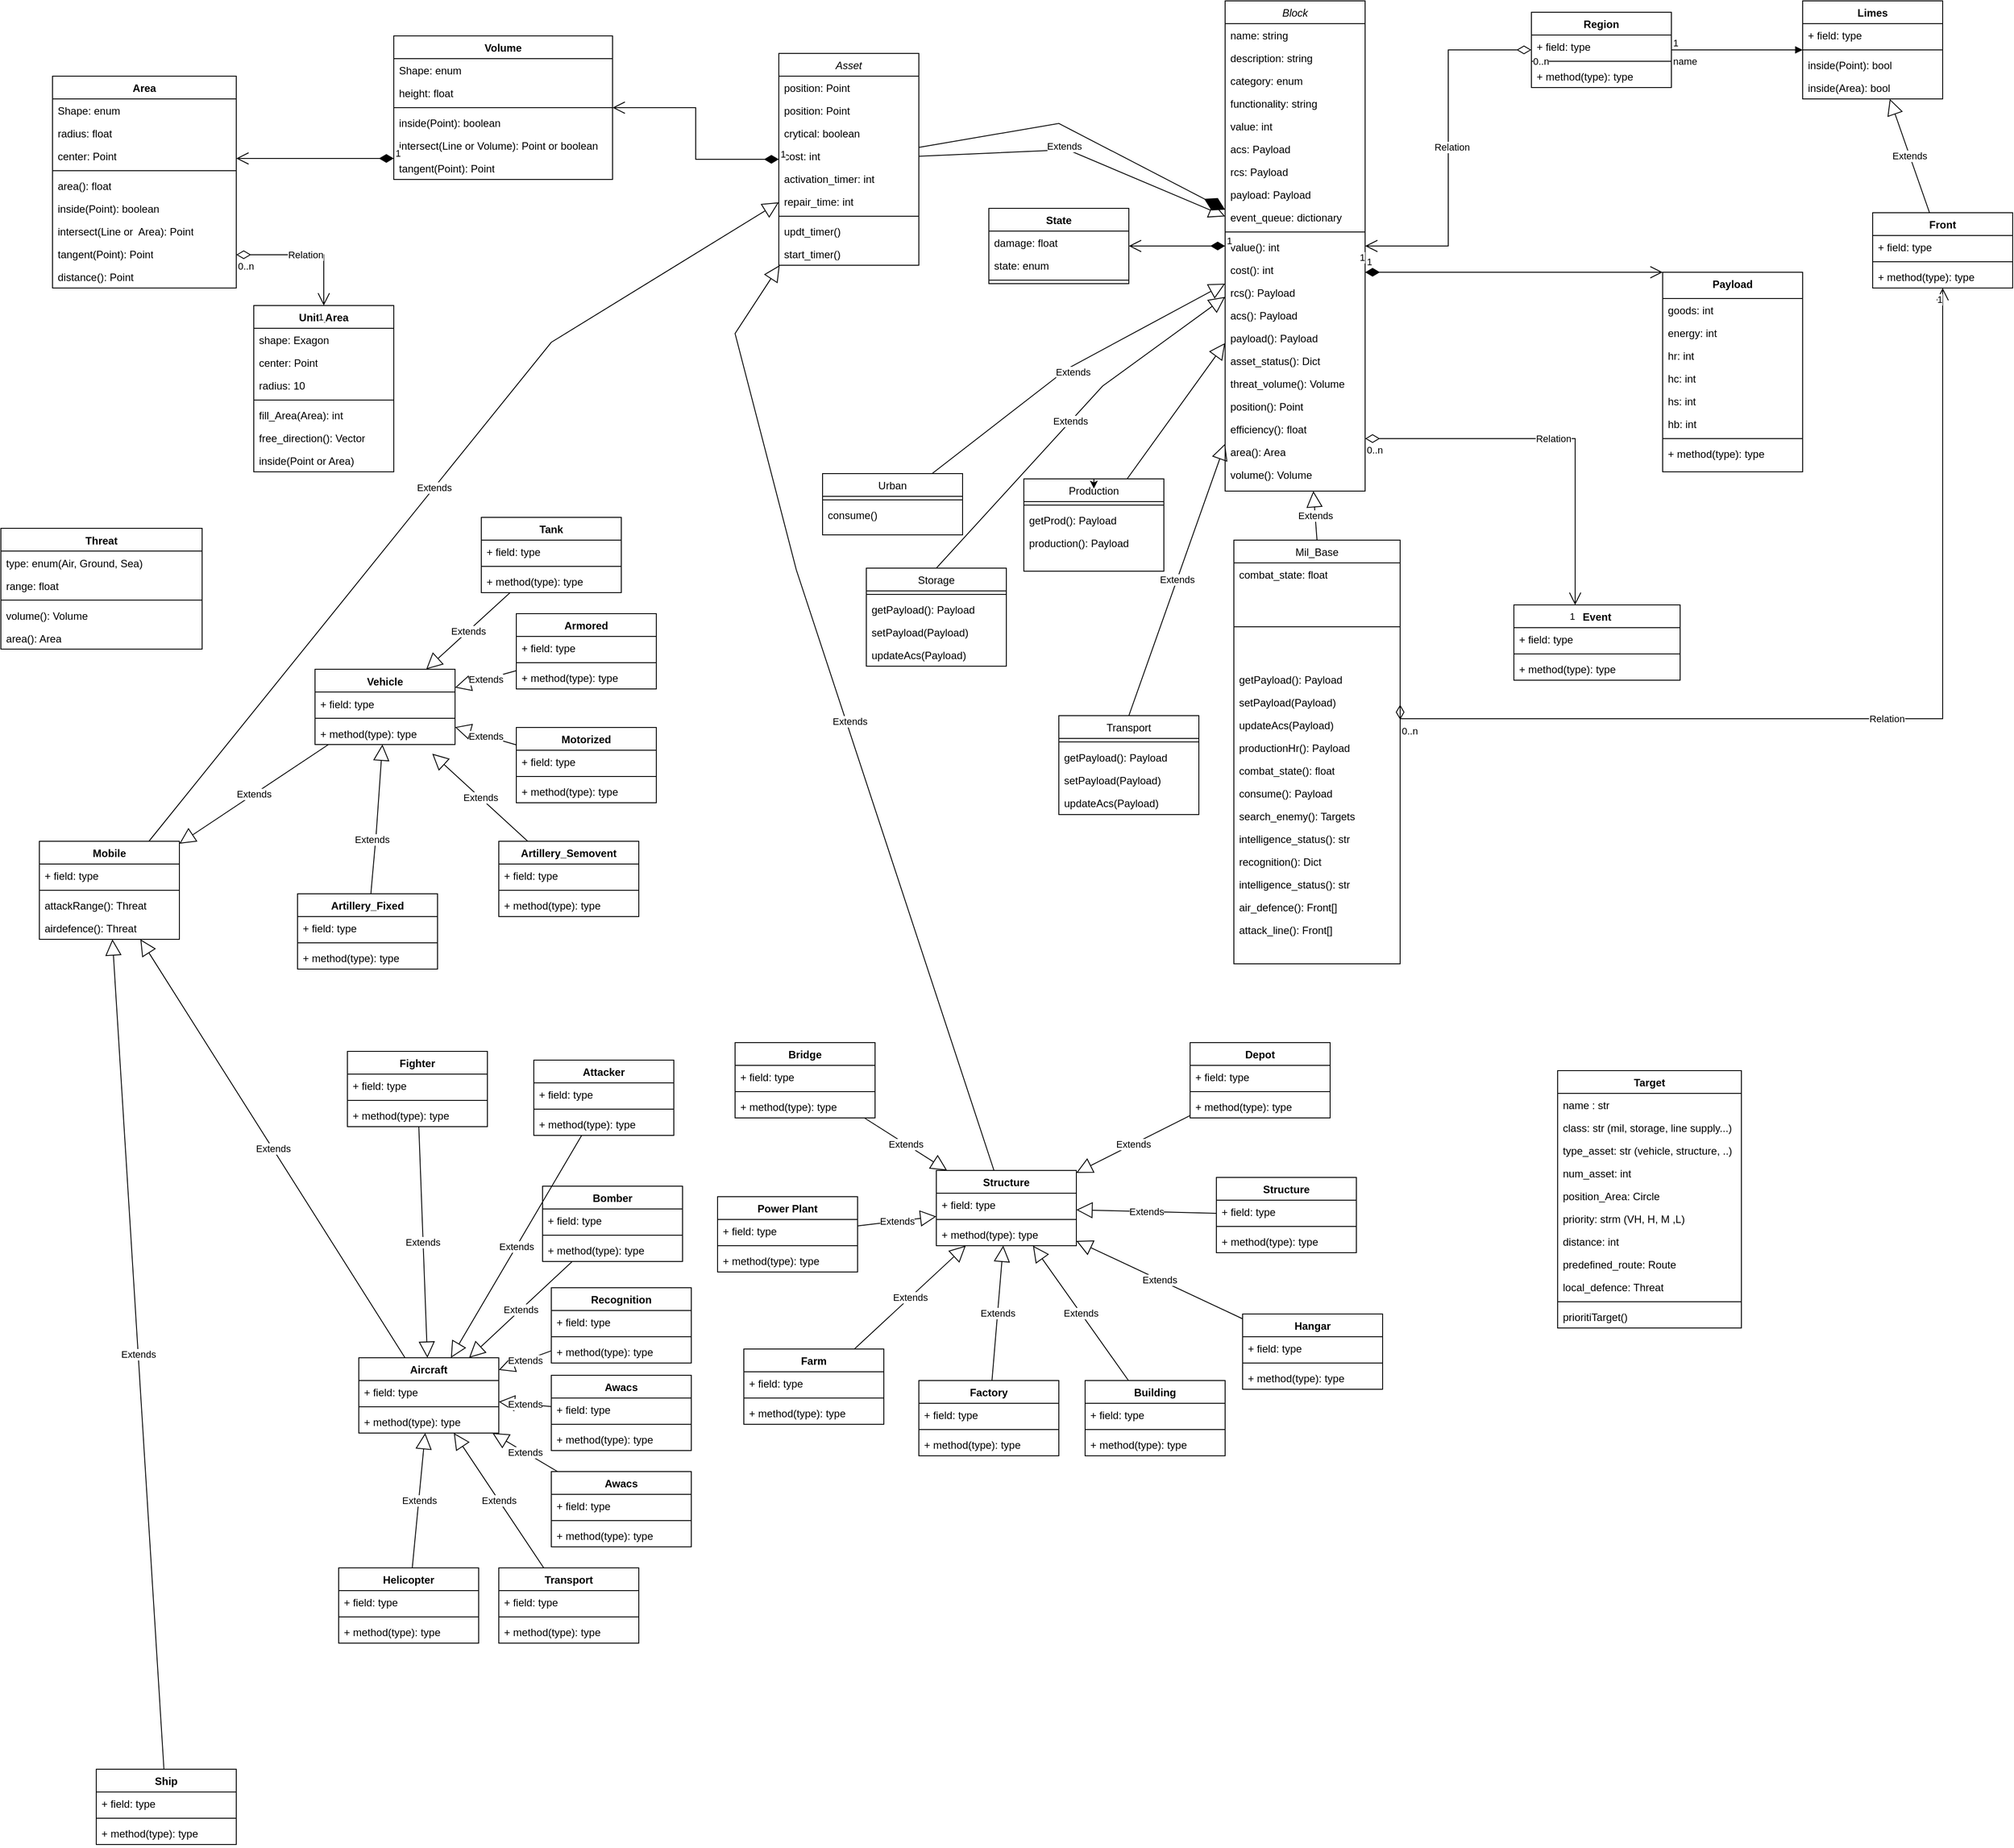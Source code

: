 <mxfile version="26.0.16">
  <diagram id="C5RBs43oDa-KdzZeNtuy" name="Page-1">
    <mxGraphModel dx="2468" dy="2658" grid="1" gridSize="10" guides="1" tooltips="1" connect="1" arrows="1" fold="1" page="1" pageScale="1" pageWidth="827" pageHeight="1169" math="0" shadow="0">
      <root>
        <mxCell id="WIyWlLk6GJQsqaUBKTNV-0" />
        <mxCell id="WIyWlLk6GJQsqaUBKTNV-1" parent="WIyWlLk6GJQsqaUBKTNV-0" />
        <object label="Block" Test="" id="zkfFHV4jXpPFQw0GAbJ--0">
          <mxCell style="swimlane;fontStyle=2;align=center;verticalAlign=top;childLayout=stackLayout;horizontal=1;startSize=26;horizontalStack=0;resizeParent=1;resizeLast=0;collapsible=1;marginBottom=0;rounded=0;shadow=0;strokeWidth=1;" parent="WIyWlLk6GJQsqaUBKTNV-1" vertex="1">
            <mxGeometry x="590" y="-1150" width="160" height="560" as="geometry">
              <mxRectangle x="230" y="140" width="160" height="26" as="alternateBounds" />
            </mxGeometry>
          </mxCell>
        </object>
        <mxCell id="zkfFHV4jXpPFQw0GAbJ--1" value="name: string" style="text;align=left;verticalAlign=top;spacingLeft=4;spacingRight=4;overflow=hidden;rotatable=0;points=[[0,0.5],[1,0.5]];portConstraint=eastwest;" parent="zkfFHV4jXpPFQw0GAbJ--0" vertex="1">
          <mxGeometry y="26" width="160" height="26" as="geometry" />
        </mxCell>
        <mxCell id="zkfFHV4jXpPFQw0GAbJ--2" value="description: string" style="text;align=left;verticalAlign=top;spacingLeft=4;spacingRight=4;overflow=hidden;rotatable=0;points=[[0,0.5],[1,0.5]];portConstraint=eastwest;rounded=0;shadow=0;html=0;" parent="zkfFHV4jXpPFQw0GAbJ--0" vertex="1">
          <mxGeometry y="52" width="160" height="26" as="geometry" />
        </mxCell>
        <mxCell id="Mc9kC5I7wtw5jWxTNQtN-17" value="category: enum" style="text;align=left;verticalAlign=top;spacingLeft=4;spacingRight=4;overflow=hidden;rotatable=0;points=[[0,0.5],[1,0.5]];portConstraint=eastwest;rounded=0;shadow=0;html=0;" parent="zkfFHV4jXpPFQw0GAbJ--0" vertex="1">
          <mxGeometry y="78" width="160" height="26" as="geometry" />
        </mxCell>
        <mxCell id="Mc9kC5I7wtw5jWxTNQtN-18" value="functionality: string" style="text;align=left;verticalAlign=top;spacingLeft=4;spacingRight=4;overflow=hidden;rotatable=0;points=[[0,0.5],[1,0.5]];portConstraint=eastwest;rounded=0;shadow=0;html=0;" parent="zkfFHV4jXpPFQw0GAbJ--0" vertex="1">
          <mxGeometry y="104" width="160" height="26" as="geometry" />
        </mxCell>
        <mxCell id="Mc9kC5I7wtw5jWxTNQtN-24" value="value: int" style="text;align=left;verticalAlign=top;spacingLeft=4;spacingRight=4;overflow=hidden;rotatable=0;points=[[0,0.5],[1,0.5]];portConstraint=eastwest;rounded=0;shadow=0;html=0;" parent="zkfFHV4jXpPFQw0GAbJ--0" vertex="1">
          <mxGeometry y="130" width="160" height="26" as="geometry" />
        </mxCell>
        <mxCell id="Mc9kC5I7wtw5jWxTNQtN-27" value="acs: Payload" style="text;align=left;verticalAlign=top;spacingLeft=4;spacingRight=4;overflow=hidden;rotatable=0;points=[[0,0.5],[1,0.5]];portConstraint=eastwest;rounded=0;shadow=0;html=0;" parent="zkfFHV4jXpPFQw0GAbJ--0" vertex="1">
          <mxGeometry y="156" width="160" height="26" as="geometry" />
        </mxCell>
        <mxCell id="Mc9kC5I7wtw5jWxTNQtN-28" value="rcs: Payload" style="text;align=left;verticalAlign=top;spacingLeft=4;spacingRight=4;overflow=hidden;rotatable=0;points=[[0,0.5],[1,0.5]];portConstraint=eastwest;rounded=0;shadow=0;html=0;" parent="zkfFHV4jXpPFQw0GAbJ--0" vertex="1">
          <mxGeometry y="182" width="160" height="26" as="geometry" />
        </mxCell>
        <mxCell id="Mc9kC5I7wtw5jWxTNQtN-31" value="payload: Payload" style="text;align=left;verticalAlign=top;spacingLeft=4;spacingRight=4;overflow=hidden;rotatable=0;points=[[0,0.5],[1,0.5]];portConstraint=eastwest;rounded=0;shadow=0;html=0;" parent="zkfFHV4jXpPFQw0GAbJ--0" vertex="1">
          <mxGeometry y="208" width="160" height="26" as="geometry" />
        </mxCell>
        <mxCell id="Kx5sNCTZsBpidcC5ikMp-2" value="event_queue: dictionary" style="text;align=left;verticalAlign=top;spacingLeft=4;spacingRight=4;overflow=hidden;rotatable=0;points=[[0,0.5],[1,0.5]];portConstraint=eastwest;rounded=0;shadow=0;html=0;" parent="zkfFHV4jXpPFQw0GAbJ--0" vertex="1">
          <mxGeometry y="234" width="160" height="26" as="geometry" />
        </mxCell>
        <mxCell id="zkfFHV4jXpPFQw0GAbJ--4" value="" style="line;html=1;strokeWidth=1;align=left;verticalAlign=middle;spacingTop=-1;spacingLeft=3;spacingRight=3;rotatable=0;labelPosition=right;points=[];portConstraint=eastwest;" parent="zkfFHV4jXpPFQw0GAbJ--0" vertex="1">
          <mxGeometry y="260" width="160" height="8" as="geometry" />
        </mxCell>
        <mxCell id="Mc9kC5I7wtw5jWxTNQtN-61" value="value(): int" style="text;align=left;verticalAlign=top;spacingLeft=4;spacingRight=4;overflow=hidden;rotatable=0;points=[[0,0.5],[1,0.5]];portConstraint=eastwest;rounded=0;shadow=0;html=0;" parent="zkfFHV4jXpPFQw0GAbJ--0" vertex="1">
          <mxGeometry y="268" width="160" height="26" as="geometry" />
        </mxCell>
        <mxCell id="Mc9kC5I7wtw5jWxTNQtN-62" value="cost(): int" style="text;align=left;verticalAlign=top;spacingLeft=4;spacingRight=4;overflow=hidden;rotatable=0;points=[[0,0.5],[1,0.5]];portConstraint=eastwest;rounded=0;shadow=0;html=0;" parent="zkfFHV4jXpPFQw0GAbJ--0" vertex="1">
          <mxGeometry y="294" width="160" height="26" as="geometry" />
        </mxCell>
        <mxCell id="Mc9kC5I7wtw5jWxTNQtN-63" value="rcs(): Payload" style="text;align=left;verticalAlign=top;spacingLeft=4;spacingRight=4;overflow=hidden;rotatable=0;points=[[0,0.5],[1,0.5]];portConstraint=eastwest;rounded=0;shadow=0;html=0;" parent="zkfFHV4jXpPFQw0GAbJ--0" vertex="1">
          <mxGeometry y="320" width="160" height="26" as="geometry" />
        </mxCell>
        <mxCell id="Mc9kC5I7wtw5jWxTNQtN-64" value="acs(): Payload" style="text;align=left;verticalAlign=top;spacingLeft=4;spacingRight=4;overflow=hidden;rotatable=0;points=[[0,0.5],[1,0.5]];portConstraint=eastwest;rounded=0;shadow=0;html=0;" parent="zkfFHV4jXpPFQw0GAbJ--0" vertex="1">
          <mxGeometry y="346" width="160" height="26" as="geometry" />
        </mxCell>
        <mxCell id="Mc9kC5I7wtw5jWxTNQtN-65" value="payload(): Payload" style="text;align=left;verticalAlign=top;spacingLeft=4;spacingRight=4;overflow=hidden;rotatable=0;points=[[0,0.5],[1,0.5]];portConstraint=eastwest;rounded=0;shadow=0;html=0;" parent="zkfFHV4jXpPFQw0GAbJ--0" vertex="1">
          <mxGeometry y="372" width="160" height="26" as="geometry" />
        </mxCell>
        <mxCell id="Mc9kC5I7wtw5jWxTNQtN-66" value="asset_status(): Dict" style="text;align=left;verticalAlign=top;spacingLeft=4;spacingRight=4;overflow=hidden;rotatable=0;points=[[0,0.5],[1,0.5]];portConstraint=eastwest;rounded=0;shadow=0;html=0;" parent="zkfFHV4jXpPFQw0GAbJ--0" vertex="1">
          <mxGeometry y="398" width="160" height="26" as="geometry" />
        </mxCell>
        <mxCell id="_nVRx94Zd6ron0OPfljY-58" value="threat_volume(): Volume" style="text;align=left;verticalAlign=top;spacingLeft=4;spacingRight=4;overflow=hidden;rotatable=0;points=[[0,0.5],[1,0.5]];portConstraint=eastwest;rounded=0;shadow=0;html=0;" parent="zkfFHV4jXpPFQw0GAbJ--0" vertex="1">
          <mxGeometry y="424" width="160" height="26" as="geometry" />
        </mxCell>
        <mxCell id="Kx5sNCTZsBpidcC5ikMp-0" value="position(): Point" style="text;align=left;verticalAlign=top;spacingLeft=4;spacingRight=4;overflow=hidden;rotatable=0;points=[[0,0.5],[1,0.5]];portConstraint=eastwest;rounded=0;shadow=0;html=0;" parent="zkfFHV4jXpPFQw0GAbJ--0" vertex="1">
          <mxGeometry y="450" width="160" height="26" as="geometry" />
        </mxCell>
        <mxCell id="LDebTzN5I6Ls3egs5fyE-1" value="efficiency(): float" style="text;strokeColor=none;fillColor=none;align=left;verticalAlign=top;spacingLeft=4;spacingRight=4;overflow=hidden;rotatable=0;points=[[0,0.5],[1,0.5]];portConstraint=eastwest;whiteSpace=wrap;html=1;" parent="zkfFHV4jXpPFQw0GAbJ--0" vertex="1">
          <mxGeometry y="476" width="160" height="26" as="geometry" />
        </mxCell>
        <mxCell id="Q83Oq0moopzbRUHampyP-9" value="area(): Area" style="text;strokeColor=none;fillColor=none;align=left;verticalAlign=top;spacingLeft=4;spacingRight=4;overflow=hidden;rotatable=0;points=[[0,0.5],[1,0.5]];portConstraint=eastwest;whiteSpace=wrap;html=1;" parent="zkfFHV4jXpPFQw0GAbJ--0" vertex="1">
          <mxGeometry y="502" width="160" height="26" as="geometry" />
        </mxCell>
        <mxCell id="Q83Oq0moopzbRUHampyP-8" value="volume(): Volume" style="text;strokeColor=none;fillColor=none;align=left;verticalAlign=top;spacingLeft=4;spacingRight=4;overflow=hidden;rotatable=0;points=[[0,0.5],[1,0.5]];portConstraint=eastwest;whiteSpace=wrap;html=1;" parent="zkfFHV4jXpPFQw0GAbJ--0" vertex="1">
          <mxGeometry y="528" width="160" height="26" as="geometry" />
        </mxCell>
        <object label="Asset" Test="" id="Mc9kC5I7wtw5jWxTNQtN-94">
          <mxCell style="swimlane;fontStyle=2;align=center;verticalAlign=top;childLayout=stackLayout;horizontal=1;startSize=26;horizontalStack=0;resizeParent=1;resizeLast=0;collapsible=1;marginBottom=0;rounded=0;shadow=0;strokeWidth=1;" parent="WIyWlLk6GJQsqaUBKTNV-1" vertex="1">
            <mxGeometry x="80" y="-1090" width="160" height="242" as="geometry">
              <mxRectangle x="230" y="140" width="160" height="26" as="alternateBounds" />
            </mxGeometry>
          </mxCell>
        </object>
        <mxCell id="Mc9kC5I7wtw5jWxTNQtN-26" value="position: Point" style="text;align=left;verticalAlign=top;spacingLeft=4;spacingRight=4;overflow=hidden;rotatable=0;points=[[0,0.5],[1,0.5]];portConstraint=eastwest;rounded=0;shadow=0;html=0;" parent="Mc9kC5I7wtw5jWxTNQtN-94" vertex="1">
          <mxGeometry y="26" width="160" height="26" as="geometry" />
        </mxCell>
        <mxCell id="2GJ_j1TH_hPNFocSZFj2-0" value="position: Point" style="text;align=left;verticalAlign=top;spacingLeft=4;spacingRight=4;overflow=hidden;rotatable=0;points=[[0,0.5],[1,0.5]];portConstraint=eastwest;rounded=0;shadow=0;html=0;" parent="Mc9kC5I7wtw5jWxTNQtN-94" vertex="1">
          <mxGeometry y="52" width="160" height="26" as="geometry" />
        </mxCell>
        <mxCell id="Mc9kC5I7wtw5jWxTNQtN-103" value="crytical: boolean" style="text;align=left;verticalAlign=top;spacingLeft=4;spacingRight=4;overflow=hidden;rotatable=0;points=[[0,0.5],[1,0.5]];portConstraint=eastwest;rounded=0;shadow=0;html=0;" parent="Mc9kC5I7wtw5jWxTNQtN-94" vertex="1">
          <mxGeometry y="78" width="160" height="26" as="geometry" />
        </mxCell>
        <mxCell id="Mc9kC5I7wtw5jWxTNQtN-25" value="cost: int" style="text;align=left;verticalAlign=top;spacingLeft=4;spacingRight=4;overflow=hidden;rotatable=0;points=[[0,0.5],[1,0.5]];portConstraint=eastwest;rounded=0;shadow=0;html=0;" parent="Mc9kC5I7wtw5jWxTNQtN-94" vertex="1">
          <mxGeometry y="104" width="160" height="26" as="geometry" />
        </mxCell>
        <mxCell id="Mc9kC5I7wtw5jWxTNQtN-104" value="activation_timer: int" style="text;align=left;verticalAlign=top;spacingLeft=4;spacingRight=4;overflow=hidden;rotatable=0;points=[[0,0.5],[1,0.5]];portConstraint=eastwest;rounded=0;shadow=0;html=0;" parent="Mc9kC5I7wtw5jWxTNQtN-94" vertex="1">
          <mxGeometry y="130" width="160" height="26" as="geometry" />
        </mxCell>
        <mxCell id="Mc9kC5I7wtw5jWxTNQtN-105" value="repair_time: int" style="text;align=left;verticalAlign=top;spacingLeft=4;spacingRight=4;overflow=hidden;rotatable=0;points=[[0,0.5],[1,0.5]];portConstraint=eastwest;rounded=0;shadow=0;html=0;" parent="Mc9kC5I7wtw5jWxTNQtN-94" vertex="1">
          <mxGeometry y="156" width="160" height="26" as="geometry" />
        </mxCell>
        <mxCell id="Mc9kC5I7wtw5jWxTNQtN-108" value="" style="line;html=1;strokeWidth=1;align=left;verticalAlign=middle;spacingTop=-1;spacingLeft=3;spacingRight=3;rotatable=0;labelPosition=right;points=[];portConstraint=eastwest;" parent="Mc9kC5I7wtw5jWxTNQtN-94" vertex="1">
          <mxGeometry y="182" width="160" height="8" as="geometry" />
        </mxCell>
        <mxCell id="o1nwqx2sSwd7Byxtws2A-14" value="updt_timer()" style="text;strokeColor=none;fillColor=none;align=left;verticalAlign=top;spacingLeft=4;spacingRight=4;overflow=hidden;rotatable=0;points=[[0,0.5],[1,0.5]];portConstraint=eastwest;whiteSpace=wrap;html=1;" parent="Mc9kC5I7wtw5jWxTNQtN-94" vertex="1">
          <mxGeometry y="190" width="160" height="26" as="geometry" />
        </mxCell>
        <mxCell id="o1nwqx2sSwd7Byxtws2A-15" value="start_timer()" style="text;strokeColor=none;fillColor=none;align=left;verticalAlign=top;spacingLeft=4;spacingRight=4;overflow=hidden;rotatable=0;points=[[0,0.5],[1,0.5]];portConstraint=eastwest;whiteSpace=wrap;html=1;" parent="Mc9kC5I7wtw5jWxTNQtN-94" vertex="1">
          <mxGeometry y="216" width="160" height="26" as="geometry" />
        </mxCell>
        <mxCell id="zkfFHV4jXpPFQw0GAbJ--6" value="Production" style="swimlane;fontStyle=0;align=center;verticalAlign=top;childLayout=stackLayout;horizontal=1;startSize=26;horizontalStack=0;resizeParent=1;resizeLast=0;collapsible=1;marginBottom=0;rounded=0;shadow=0;strokeWidth=1;" parent="WIyWlLk6GJQsqaUBKTNV-1" vertex="1">
          <mxGeometry x="360" y="-604" width="160" height="105.5" as="geometry">
            <mxRectangle x="130" y="380" width="160" height="26" as="alternateBounds" />
          </mxGeometry>
        </mxCell>
        <mxCell id="zkfFHV4jXpPFQw0GAbJ--9" value="" style="line;html=1;strokeWidth=1;align=left;verticalAlign=middle;spacingTop=-1;spacingLeft=3;spacingRight=3;rotatable=0;labelPosition=right;points=[];portConstraint=eastwest;" parent="zkfFHV4jXpPFQw0GAbJ--6" vertex="1">
          <mxGeometry y="26" width="160" height="8" as="geometry" />
        </mxCell>
        <mxCell id="zkfFHV4jXpPFQw0GAbJ--11" value="getProd(): Payload" style="text;align=left;verticalAlign=top;spacingLeft=4;spacingRight=4;overflow=hidden;rotatable=0;points=[[0,0.5],[1,0.5]];portConstraint=eastwest;" parent="zkfFHV4jXpPFQw0GAbJ--6" vertex="1">
          <mxGeometry y="34" width="160" height="26" as="geometry" />
        </mxCell>
        <mxCell id="Mc9kC5I7wtw5jWxTNQtN-82" value="production(): Payload" style="text;align=left;verticalAlign=top;spacingLeft=4;spacingRight=4;overflow=hidden;rotatable=0;points=[[0,0.5],[1,0.5]];portConstraint=eastwest;" parent="zkfFHV4jXpPFQw0GAbJ--6" vertex="1">
          <mxGeometry y="60" width="160" height="26" as="geometry" />
        </mxCell>
        <mxCell id="zkfFHV4jXpPFQw0GAbJ--13" value="Urban" style="swimlane;fontStyle=0;align=center;verticalAlign=top;childLayout=stackLayout;horizontal=1;startSize=26;horizontalStack=0;resizeParent=1;resizeLast=0;collapsible=1;marginBottom=0;rounded=0;shadow=0;strokeWidth=1;" parent="WIyWlLk6GJQsqaUBKTNV-1" vertex="1">
          <mxGeometry x="130" y="-610" width="160" height="70" as="geometry">
            <mxRectangle x="340" y="380" width="170" height="26" as="alternateBounds" />
          </mxGeometry>
        </mxCell>
        <mxCell id="zkfFHV4jXpPFQw0GAbJ--15" value="" style="line;html=1;strokeWidth=1;align=left;verticalAlign=middle;spacingTop=-1;spacingLeft=3;spacingRight=3;rotatable=0;labelPosition=right;points=[];portConstraint=eastwest;" parent="zkfFHV4jXpPFQw0GAbJ--13" vertex="1">
          <mxGeometry y="26" width="160" height="8" as="geometry" />
        </mxCell>
        <mxCell id="Mc9kC5I7wtw5jWxTNQtN-83" value="consume()" style="text;strokeColor=none;fillColor=none;align=left;verticalAlign=top;spacingLeft=4;spacingRight=4;overflow=hidden;rotatable=0;points=[[0,0.5],[1,0.5]];portConstraint=eastwest;whiteSpace=wrap;html=1;" parent="zkfFHV4jXpPFQw0GAbJ--13" vertex="1">
          <mxGeometry y="34" width="160" height="26" as="geometry" />
        </mxCell>
        <mxCell id="Mc9kC5I7wtw5jWxTNQtN-0" value="Storage" style="swimlane;fontStyle=0;align=center;verticalAlign=top;childLayout=stackLayout;horizontal=1;startSize=26;horizontalStack=0;resizeParent=1;resizeLast=0;collapsible=1;marginBottom=0;rounded=0;shadow=0;strokeWidth=1;" parent="WIyWlLk6GJQsqaUBKTNV-1" vertex="1">
          <mxGeometry x="180" y="-502" width="160" height="112" as="geometry">
            <mxRectangle x="340" y="380" width="170" height="26" as="alternateBounds" />
          </mxGeometry>
        </mxCell>
        <mxCell id="Mc9kC5I7wtw5jWxTNQtN-2" value="" style="line;html=1;strokeWidth=1;align=left;verticalAlign=middle;spacingTop=-1;spacingLeft=3;spacingRight=3;rotatable=0;labelPosition=right;points=[];portConstraint=eastwest;" parent="Mc9kC5I7wtw5jWxTNQtN-0" vertex="1">
          <mxGeometry y="26" width="160" height="8" as="geometry" />
        </mxCell>
        <mxCell id="Mc9kC5I7wtw5jWxTNQtN-84" value="getPayload(): Payload" style="text;strokeColor=none;fillColor=none;align=left;verticalAlign=top;spacingLeft=4;spacingRight=4;overflow=hidden;rotatable=0;points=[[0,0.5],[1,0.5]];portConstraint=eastwest;whiteSpace=wrap;html=1;" parent="Mc9kC5I7wtw5jWxTNQtN-0" vertex="1">
          <mxGeometry y="34" width="160" height="26" as="geometry" />
        </mxCell>
        <mxCell id="Mc9kC5I7wtw5jWxTNQtN-85" value="setPayload(Payload)&amp;nbsp;" style="text;strokeColor=none;fillColor=none;align=left;verticalAlign=top;spacingLeft=4;spacingRight=4;overflow=hidden;rotatable=0;points=[[0,0.5],[1,0.5]];portConstraint=eastwest;whiteSpace=wrap;html=1;" parent="Mc9kC5I7wtw5jWxTNQtN-0" vertex="1">
          <mxGeometry y="60" width="160" height="26" as="geometry" />
        </mxCell>
        <mxCell id="Mc9kC5I7wtw5jWxTNQtN-86" value="updateAcs(Payload)&amp;nbsp;" style="text;strokeColor=none;fillColor=none;align=left;verticalAlign=top;spacingLeft=4;spacingRight=4;overflow=hidden;rotatable=0;points=[[0,0.5],[1,0.5]];portConstraint=eastwest;whiteSpace=wrap;html=1;" parent="Mc9kC5I7wtw5jWxTNQtN-0" vertex="1">
          <mxGeometry y="86" width="160" height="26" as="geometry" />
        </mxCell>
        <mxCell id="Mc9kC5I7wtw5jWxTNQtN-10" value="Payload" style="swimlane;fontStyle=1;align=center;verticalAlign=top;childLayout=stackLayout;horizontal=1;startSize=30;horizontalStack=0;resizeParent=1;resizeParentMax=0;resizeLast=0;collapsible=1;marginBottom=0;whiteSpace=wrap;html=1;" parent="WIyWlLk6GJQsqaUBKTNV-1" vertex="1">
          <mxGeometry x="1090" y="-840" width="160" height="228" as="geometry" />
        </mxCell>
        <mxCell id="Mc9kC5I7wtw5jWxTNQtN-11" value="goods: int" style="text;strokeColor=none;fillColor=none;align=left;verticalAlign=top;spacingLeft=4;spacingRight=4;overflow=hidden;rotatable=0;points=[[0,0.5],[1,0.5]];portConstraint=eastwest;whiteSpace=wrap;html=1;" parent="Mc9kC5I7wtw5jWxTNQtN-10" vertex="1">
          <mxGeometry y="30" width="160" height="26" as="geometry" />
        </mxCell>
        <mxCell id="Mc9kC5I7wtw5jWxTNQtN-32" value="energy: int" style="text;strokeColor=none;fillColor=none;align=left;verticalAlign=top;spacingLeft=4;spacingRight=4;overflow=hidden;rotatable=0;points=[[0,0.5],[1,0.5]];portConstraint=eastwest;whiteSpace=wrap;html=1;" parent="Mc9kC5I7wtw5jWxTNQtN-10" vertex="1">
          <mxGeometry y="56" width="160" height="26" as="geometry" />
        </mxCell>
        <mxCell id="Mc9kC5I7wtw5jWxTNQtN-33" value="hr: int" style="text;strokeColor=none;fillColor=none;align=left;verticalAlign=top;spacingLeft=4;spacingRight=4;overflow=hidden;rotatable=0;points=[[0,0.5],[1,0.5]];portConstraint=eastwest;whiteSpace=wrap;html=1;" parent="Mc9kC5I7wtw5jWxTNQtN-10" vertex="1">
          <mxGeometry y="82" width="160" height="26" as="geometry" />
        </mxCell>
        <mxCell id="Mc9kC5I7wtw5jWxTNQtN-34" value="hc: int" style="text;strokeColor=none;fillColor=none;align=left;verticalAlign=top;spacingLeft=4;spacingRight=4;overflow=hidden;rotatable=0;points=[[0,0.5],[1,0.5]];portConstraint=eastwest;whiteSpace=wrap;html=1;" parent="Mc9kC5I7wtw5jWxTNQtN-10" vertex="1">
          <mxGeometry y="108" width="160" height="26" as="geometry" />
        </mxCell>
        <mxCell id="Mc9kC5I7wtw5jWxTNQtN-35" value="hs: int" style="text;strokeColor=none;fillColor=none;align=left;verticalAlign=top;spacingLeft=4;spacingRight=4;overflow=hidden;rotatable=0;points=[[0,0.5],[1,0.5]];portConstraint=eastwest;whiteSpace=wrap;html=1;" parent="Mc9kC5I7wtw5jWxTNQtN-10" vertex="1">
          <mxGeometry y="134" width="160" height="26" as="geometry" />
        </mxCell>
        <mxCell id="Mc9kC5I7wtw5jWxTNQtN-36" value="hb: int" style="text;strokeColor=none;fillColor=none;align=left;verticalAlign=top;spacingLeft=4;spacingRight=4;overflow=hidden;rotatable=0;points=[[0,0.5],[1,0.5]];portConstraint=eastwest;whiteSpace=wrap;html=1;" parent="Mc9kC5I7wtw5jWxTNQtN-10" vertex="1">
          <mxGeometry y="160" width="160" height="26" as="geometry" />
        </mxCell>
        <mxCell id="Mc9kC5I7wtw5jWxTNQtN-12" value="" style="line;strokeWidth=1;fillColor=none;align=left;verticalAlign=middle;spacingTop=-1;spacingLeft=3;spacingRight=3;rotatable=0;labelPosition=right;points=[];portConstraint=eastwest;strokeColor=inherit;" parent="Mc9kC5I7wtw5jWxTNQtN-10" vertex="1">
          <mxGeometry y="186" width="160" height="8" as="geometry" />
        </mxCell>
        <mxCell id="Mc9kC5I7wtw5jWxTNQtN-13" value="+ method(type): type" style="text;strokeColor=none;fillColor=none;align=left;verticalAlign=top;spacingLeft=4;spacingRight=4;overflow=hidden;rotatable=0;points=[[0,0.5],[1,0.5]];portConstraint=eastwest;whiteSpace=wrap;html=1;" parent="Mc9kC5I7wtw5jWxTNQtN-10" vertex="1">
          <mxGeometry y="194" width="160" height="34" as="geometry" />
        </mxCell>
        <mxCell id="Mc9kC5I7wtw5jWxTNQtN-43" value="Transport" style="swimlane;fontStyle=0;align=center;verticalAlign=top;childLayout=stackLayout;horizontal=1;startSize=26;horizontalStack=0;resizeParent=1;resizeLast=0;collapsible=1;marginBottom=0;rounded=0;shadow=0;strokeWidth=1;" parent="WIyWlLk6GJQsqaUBKTNV-1" vertex="1">
          <mxGeometry x="400" y="-333.5" width="160" height="113" as="geometry">
            <mxRectangle x="340" y="380" width="170" height="26" as="alternateBounds" />
          </mxGeometry>
        </mxCell>
        <mxCell id="Mc9kC5I7wtw5jWxTNQtN-44" value="" style="line;html=1;strokeWidth=1;align=left;verticalAlign=middle;spacingTop=-1;spacingLeft=3;spacingRight=3;rotatable=0;labelPosition=right;points=[];portConstraint=eastwest;" parent="Mc9kC5I7wtw5jWxTNQtN-43" vertex="1">
          <mxGeometry y="26" width="160" height="8" as="geometry" />
        </mxCell>
        <mxCell id="Mc9kC5I7wtw5jWxTNQtN-79" value="getPayload(): Payload" style="text;strokeColor=none;fillColor=none;align=left;verticalAlign=top;spacingLeft=4;spacingRight=4;overflow=hidden;rotatable=0;points=[[0,0.5],[1,0.5]];portConstraint=eastwest;whiteSpace=wrap;html=1;" parent="Mc9kC5I7wtw5jWxTNQtN-43" vertex="1">
          <mxGeometry y="34" width="160" height="26" as="geometry" />
        </mxCell>
        <mxCell id="Mc9kC5I7wtw5jWxTNQtN-80" value="setPayload(Payload)&amp;nbsp;" style="text;strokeColor=none;fillColor=none;align=left;verticalAlign=top;spacingLeft=4;spacingRight=4;overflow=hidden;rotatable=0;points=[[0,0.5],[1,0.5]];portConstraint=eastwest;whiteSpace=wrap;html=1;" parent="Mc9kC5I7wtw5jWxTNQtN-43" vertex="1">
          <mxGeometry y="60" width="160" height="26" as="geometry" />
        </mxCell>
        <mxCell id="Mc9kC5I7wtw5jWxTNQtN-81" value="updateAcs(Payload)&amp;nbsp;" style="text;strokeColor=none;fillColor=none;align=left;verticalAlign=top;spacingLeft=4;spacingRight=4;overflow=hidden;rotatable=0;points=[[0,0.5],[1,0.5]];portConstraint=eastwest;whiteSpace=wrap;html=1;" parent="Mc9kC5I7wtw5jWxTNQtN-43" vertex="1">
          <mxGeometry y="86" width="160" height="26" as="geometry" />
        </mxCell>
        <mxCell id="Mc9kC5I7wtw5jWxTNQtN-73" value="Extends" style="endArrow=block;endSize=16;endFill=0;html=1;rounded=0;" parent="WIyWlLk6GJQsqaUBKTNV-1" source="zkfFHV4jXpPFQw0GAbJ--13" target="zkfFHV4jXpPFQw0GAbJ--0" edge="1">
          <mxGeometry x="-0.007" y="-6" width="160" relative="1" as="geometry">
            <mxPoint x="210" y="-40" as="sourcePoint" />
            <mxPoint x="414" y="-480" as="targetPoint" />
            <Array as="points">
              <mxPoint x="410" y="-730" />
            </Array>
            <mxPoint as="offset" />
          </mxGeometry>
        </mxCell>
        <mxCell id="Mc9kC5I7wtw5jWxTNQtN-76" value="Extends" style="endArrow=block;endSize=16;endFill=0;html=1;rounded=0;exitX=0.5;exitY=0;exitDx=0;exitDy=0;" parent="WIyWlLk6GJQsqaUBKTNV-1" source="Mc9kC5I7wtw5jWxTNQtN-43" target="zkfFHV4jXpPFQw0GAbJ--0" edge="1">
          <mxGeometry width="160" relative="1" as="geometry">
            <mxPoint x="210" y="-40" as="sourcePoint" />
            <mxPoint x="470" y="-514" as="targetPoint" />
            <mxPoint as="offset" />
          </mxGeometry>
        </mxCell>
        <mxCell id="Mc9kC5I7wtw5jWxTNQtN-77" value="Extends" style="endArrow=block;endSize=16;endFill=0;html=1;rounded=0;exitX=0.5;exitY=0;exitDx=0;exitDy=0;" parent="WIyWlLk6GJQsqaUBKTNV-1" source="Mc9kC5I7wtw5jWxTNQtN-0" target="zkfFHV4jXpPFQw0GAbJ--0" edge="1">
          <mxGeometry width="160" relative="1" as="geometry">
            <mxPoint x="210" y="-40" as="sourcePoint" />
            <mxPoint x="370" y="-40" as="targetPoint" />
            <Array as="points">
              <mxPoint x="450" y="-710" />
            </Array>
          </mxGeometry>
        </mxCell>
        <mxCell id="Mc9kC5I7wtw5jWxTNQtN-78" value="Extends" style="endArrow=block;endSize=16;endFill=0;html=1;rounded=0;exitX=0.5;exitY=0;exitDx=0;exitDy=0;" parent="WIyWlLk6GJQsqaUBKTNV-1" source="Mc9kC5I7wtw5jWxTNQtN-87" target="zkfFHV4jXpPFQw0GAbJ--0" edge="1">
          <mxGeometry width="160" relative="1" as="geometry">
            <mxPoint x="820" y="360" as="sourcePoint" />
            <mxPoint x="370" y="-40" as="targetPoint" />
          </mxGeometry>
        </mxCell>
        <mxCell id="Mc9kC5I7wtw5jWxTNQtN-87" value="Mil_Base" style="swimlane;fontStyle=0;align=center;verticalAlign=top;childLayout=stackLayout;horizontal=1;startSize=26;horizontalStack=0;resizeParent=1;resizeLast=0;collapsible=1;marginBottom=0;rounded=0;shadow=0;strokeWidth=1;" parent="WIyWlLk6GJQsqaUBKTNV-1" vertex="1">
          <mxGeometry x="600" y="-534" width="190" height="484" as="geometry">
            <mxRectangle x="340" y="380" width="170" height="26" as="alternateBounds" />
          </mxGeometry>
        </mxCell>
        <mxCell id="rZu0rkdhJq_a_zIsKfIh-1" value="combat_state: float" style="text;strokeColor=none;fillColor=none;align=left;verticalAlign=top;spacingLeft=4;spacingRight=4;overflow=hidden;rotatable=0;points=[[0,0.5],[1,0.5]];portConstraint=eastwest;whiteSpace=wrap;html=1;" parent="Mc9kC5I7wtw5jWxTNQtN-87" vertex="1">
          <mxGeometry y="26" width="190" height="26" as="geometry" />
        </mxCell>
        <mxCell id="Mc9kC5I7wtw5jWxTNQtN-88" value="" style="line;html=1;strokeWidth=1;align=left;verticalAlign=middle;spacingTop=-1;spacingLeft=3;spacingRight=3;rotatable=0;labelPosition=right;points=[];portConstraint=eastwest;" parent="Mc9kC5I7wtw5jWxTNQtN-87" vertex="1">
          <mxGeometry y="52" width="190" height="94" as="geometry" />
        </mxCell>
        <mxCell id="Mc9kC5I7wtw5jWxTNQtN-89" value="getPayload(): Payload" style="text;strokeColor=none;fillColor=none;align=left;verticalAlign=top;spacingLeft=4;spacingRight=4;overflow=hidden;rotatable=0;points=[[0,0.5],[1,0.5]];portConstraint=eastwest;whiteSpace=wrap;html=1;" parent="Mc9kC5I7wtw5jWxTNQtN-87" vertex="1">
          <mxGeometry y="146" width="190" height="26" as="geometry" />
        </mxCell>
        <mxCell id="Mc9kC5I7wtw5jWxTNQtN-90" value="setPayload(Payload)&amp;nbsp;" style="text;strokeColor=none;fillColor=none;align=left;verticalAlign=top;spacingLeft=4;spacingRight=4;overflow=hidden;rotatable=0;points=[[0,0.5],[1,0.5]];portConstraint=eastwest;whiteSpace=wrap;html=1;" parent="Mc9kC5I7wtw5jWxTNQtN-87" vertex="1">
          <mxGeometry y="172" width="190" height="26" as="geometry" />
        </mxCell>
        <mxCell id="Mc9kC5I7wtw5jWxTNQtN-91" value="updateAcs(Payload)&amp;nbsp;" style="text;strokeColor=none;fillColor=none;align=left;verticalAlign=top;spacingLeft=4;spacingRight=4;overflow=hidden;rotatable=0;points=[[0,0.5],[1,0.5]];portConstraint=eastwest;whiteSpace=wrap;html=1;" parent="Mc9kC5I7wtw5jWxTNQtN-87" vertex="1">
          <mxGeometry y="198" width="190" height="26" as="geometry" />
        </mxCell>
        <mxCell id="Mc9kC5I7wtw5jWxTNQtN-92" value="productionHr(): Payload&amp;nbsp;" style="text;strokeColor=none;fillColor=none;align=left;verticalAlign=top;spacingLeft=4;spacingRight=4;overflow=hidden;rotatable=0;points=[[0,0.5],[1,0.5]];portConstraint=eastwest;whiteSpace=wrap;html=1;" parent="Mc9kC5I7wtw5jWxTNQtN-87" vertex="1">
          <mxGeometry y="224" width="190" height="26" as="geometry" />
        </mxCell>
        <mxCell id="rZu0rkdhJq_a_zIsKfIh-2" value="combat_state(): float" style="text;strokeColor=none;fillColor=none;align=left;verticalAlign=top;spacingLeft=4;spacingRight=4;overflow=hidden;rotatable=0;points=[[0,0.5],[1,0.5]];portConstraint=eastwest;whiteSpace=wrap;html=1;" parent="Mc9kC5I7wtw5jWxTNQtN-87" vertex="1">
          <mxGeometry y="250" width="190" height="26" as="geometry" />
        </mxCell>
        <mxCell id="rZu0rkdhJq_a_zIsKfIh-3" value="consume(): Payload" style="text;strokeColor=none;fillColor=none;align=left;verticalAlign=top;spacingLeft=4;spacingRight=4;overflow=hidden;rotatable=0;points=[[0,0.5],[1,0.5]];portConstraint=eastwest;whiteSpace=wrap;html=1;" parent="Mc9kC5I7wtw5jWxTNQtN-87" vertex="1">
          <mxGeometry y="276" width="190" height="26" as="geometry" />
        </mxCell>
        <mxCell id="aaWMzTQjq0JPtpS_K0PV-0" value="search_enemy(): Targets" style="text;strokeColor=none;fillColor=none;align=left;verticalAlign=top;spacingLeft=4;spacingRight=4;overflow=hidden;rotatable=0;points=[[0,0.5],[1,0.5]];portConstraint=eastwest;whiteSpace=wrap;html=1;" parent="Mc9kC5I7wtw5jWxTNQtN-87" vertex="1">
          <mxGeometry y="302" width="190" height="26" as="geometry" />
        </mxCell>
        <mxCell id="aaWMzTQjq0JPtpS_K0PV-1" value="intelligence_status(): str" style="text;strokeColor=none;fillColor=none;align=left;verticalAlign=top;spacingLeft=4;spacingRight=4;overflow=hidden;rotatable=0;points=[[0,0.5],[1,0.5]];portConstraint=eastwest;whiteSpace=wrap;html=1;" parent="Mc9kC5I7wtw5jWxTNQtN-87" vertex="1">
          <mxGeometry y="328" width="190" height="26" as="geometry" />
        </mxCell>
        <mxCell id="qFuWHAKuF47rTArf8bfo-0" value="recognition(): Dict" style="text;strokeColor=none;fillColor=none;align=left;verticalAlign=top;spacingLeft=4;spacingRight=4;overflow=hidden;rotatable=0;points=[[0,0.5],[1,0.5]];portConstraint=eastwest;whiteSpace=wrap;html=1;" parent="Mc9kC5I7wtw5jWxTNQtN-87" vertex="1">
          <mxGeometry y="354" width="190" height="26" as="geometry" />
        </mxCell>
        <mxCell id="qFuWHAKuF47rTArf8bfo-1" value="intelligence_status(): str" style="text;strokeColor=none;fillColor=none;align=left;verticalAlign=top;spacingLeft=4;spacingRight=4;overflow=hidden;rotatable=0;points=[[0,0.5],[1,0.5]];portConstraint=eastwest;whiteSpace=wrap;html=1;" parent="Mc9kC5I7wtw5jWxTNQtN-87" vertex="1">
          <mxGeometry y="380" width="190" height="26" as="geometry" />
        </mxCell>
        <mxCell id="qFuWHAKuF47rTArf8bfo-18" value="air_defence(): Front[]" style="text;strokeColor=none;fillColor=none;align=left;verticalAlign=top;spacingLeft=4;spacingRight=4;overflow=hidden;rotatable=0;points=[[0,0.5],[1,0.5]];portConstraint=eastwest;whiteSpace=wrap;html=1;" parent="Mc9kC5I7wtw5jWxTNQtN-87" vertex="1">
          <mxGeometry y="406" width="190" height="26" as="geometry" />
        </mxCell>
        <mxCell id="qFuWHAKuF47rTArf8bfo-16" value="attack_line(): Front[]" style="text;strokeColor=none;fillColor=none;align=left;verticalAlign=top;spacingLeft=4;spacingRight=4;overflow=hidden;rotatable=0;points=[[0,0.5],[1,0.5]];portConstraint=eastwest;whiteSpace=wrap;html=1;" parent="Mc9kC5I7wtw5jWxTNQtN-87" vertex="1">
          <mxGeometry y="432" width="190" height="26" as="geometry" />
        </mxCell>
        <mxCell id="WaYCS9j58fek_p3SLzge-3" value="Extends" style="endArrow=block;endSize=16;endFill=0;html=1;rounded=0;" parent="WIyWlLk6GJQsqaUBKTNV-1" source="Mc9kC5I7wtw5jWxTNQtN-94" target="zkfFHV4jXpPFQw0GAbJ--0" edge="1">
          <mxGeometry x="-0.09" y="4" width="160" relative="1" as="geometry">
            <mxPoint x="420" y="-760" as="sourcePoint" />
            <mxPoint x="320" y="-1020" as="targetPoint" />
            <Array as="points">
              <mxPoint x="410" y="-980" />
            </Array>
            <mxPoint as="offset" />
          </mxGeometry>
        </mxCell>
        <mxCell id="Tj0mOJOhH6f5faBl_hEX-0" value="Area" style="swimlane;fontStyle=1;align=center;verticalAlign=top;childLayout=stackLayout;horizontal=1;startSize=26;horizontalStack=0;resizeParent=1;resizeParentMax=0;resizeLast=0;collapsible=1;marginBottom=0;whiteSpace=wrap;html=1;" parent="WIyWlLk6GJQsqaUBKTNV-1" vertex="1">
          <mxGeometry x="-750" y="-1064" width="210" height="242" as="geometry" />
        </mxCell>
        <mxCell id="Tj0mOJOhH6f5faBl_hEX-1" value="Shape: enum" style="text;strokeColor=none;fillColor=none;align=left;verticalAlign=top;spacingLeft=4;spacingRight=4;overflow=hidden;rotatable=0;points=[[0,0.5],[1,0.5]];portConstraint=eastwest;whiteSpace=wrap;html=1;" parent="Tj0mOJOhH6f5faBl_hEX-0" vertex="1">
          <mxGeometry y="26" width="210" height="26" as="geometry" />
        </mxCell>
        <mxCell id="_nVRx94Zd6ron0OPfljY-0" value="radius: float" style="text;strokeColor=none;fillColor=none;align=left;verticalAlign=top;spacingLeft=4;spacingRight=4;overflow=hidden;rotatable=0;points=[[0,0.5],[1,0.5]];portConstraint=eastwest;whiteSpace=wrap;html=1;" parent="Tj0mOJOhH6f5faBl_hEX-0" vertex="1">
          <mxGeometry y="52" width="210" height="26" as="geometry" />
        </mxCell>
        <mxCell id="_nVRx94Zd6ron0OPfljY-34" value="center: Point" style="text;strokeColor=none;fillColor=none;align=left;verticalAlign=top;spacingLeft=4;spacingRight=4;overflow=hidden;rotatable=0;points=[[0,0.5],[1,0.5]];portConstraint=eastwest;whiteSpace=wrap;html=1;" parent="Tj0mOJOhH6f5faBl_hEX-0" vertex="1">
          <mxGeometry y="78" width="210" height="26" as="geometry" />
        </mxCell>
        <mxCell id="Tj0mOJOhH6f5faBl_hEX-2" value="" style="line;strokeWidth=1;fillColor=none;align=left;verticalAlign=middle;spacingTop=-1;spacingLeft=3;spacingRight=3;rotatable=0;labelPosition=right;points=[];portConstraint=eastwest;strokeColor=inherit;" parent="Tj0mOJOhH6f5faBl_hEX-0" vertex="1">
          <mxGeometry y="104" width="210" height="8" as="geometry" />
        </mxCell>
        <mxCell id="Tj0mOJOhH6f5faBl_hEX-3" value="area(): float" style="text;strokeColor=none;fillColor=none;align=left;verticalAlign=top;spacingLeft=4;spacingRight=4;overflow=hidden;rotatable=0;points=[[0,0.5],[1,0.5]];portConstraint=eastwest;whiteSpace=wrap;html=1;" parent="Tj0mOJOhH6f5faBl_hEX-0" vertex="1">
          <mxGeometry y="112" width="210" height="26" as="geometry" />
        </mxCell>
        <mxCell id="_nVRx94Zd6ron0OPfljY-1" value="inside(Point): boolean" style="text;strokeColor=none;fillColor=none;align=left;verticalAlign=top;spacingLeft=4;spacingRight=4;overflow=hidden;rotatable=0;points=[[0,0.5],[1,0.5]];portConstraint=eastwest;whiteSpace=wrap;html=1;" parent="Tj0mOJOhH6f5faBl_hEX-0" vertex="1">
          <mxGeometry y="138" width="210" height="26" as="geometry" />
        </mxCell>
        <mxCell id="_nVRx94Zd6ron0OPfljY-2" value="intersect(Line or&amp;nbsp; Area): Point" style="text;strokeColor=none;fillColor=none;align=left;verticalAlign=top;spacingLeft=4;spacingRight=4;overflow=hidden;rotatable=0;points=[[0,0.5],[1,0.5]];portConstraint=eastwest;whiteSpace=wrap;html=1;" parent="Tj0mOJOhH6f5faBl_hEX-0" vertex="1">
          <mxGeometry y="164" width="210" height="26" as="geometry" />
        </mxCell>
        <mxCell id="_nVRx94Zd6ron0OPfljY-3" value="tangent(Point): Point" style="text;strokeColor=none;fillColor=none;align=left;verticalAlign=top;spacingLeft=4;spacingRight=4;overflow=hidden;rotatable=0;points=[[0,0.5],[1,0.5]];portConstraint=eastwest;whiteSpace=wrap;html=1;" parent="Tj0mOJOhH6f5faBl_hEX-0" vertex="1">
          <mxGeometry y="190" width="210" height="26" as="geometry" />
        </mxCell>
        <mxCell id="_nVRx94Zd6ron0OPfljY-13" value="distance(): Point" style="text;strokeColor=none;fillColor=none;align=left;verticalAlign=top;spacingLeft=4;spacingRight=4;overflow=hidden;rotatable=0;points=[[0,0.5],[1,0.5]];portConstraint=eastwest;whiteSpace=wrap;html=1;" parent="Tj0mOJOhH6f5faBl_hEX-0" vertex="1">
          <mxGeometry y="216" width="210" height="26" as="geometry" />
        </mxCell>
        <mxCell id="_nVRx94Zd6ron0OPfljY-4" value="Volume" style="swimlane;fontStyle=1;align=center;verticalAlign=top;childLayout=stackLayout;horizontal=1;startSize=26;horizontalStack=0;resizeParent=1;resizeParentMax=0;resizeLast=0;collapsible=1;marginBottom=0;whiteSpace=wrap;html=1;" parent="WIyWlLk6GJQsqaUBKTNV-1" vertex="1">
          <mxGeometry x="-360" y="-1110" width="250" height="164" as="geometry" />
        </mxCell>
        <mxCell id="_nVRx94Zd6ron0OPfljY-5" value="Shape: enum" style="text;strokeColor=none;fillColor=none;align=left;verticalAlign=top;spacingLeft=4;spacingRight=4;overflow=hidden;rotatable=0;points=[[0,0.5],[1,0.5]];portConstraint=eastwest;whiteSpace=wrap;html=1;" parent="_nVRx94Zd6ron0OPfljY-4" vertex="1">
          <mxGeometry y="26" width="250" height="26" as="geometry" />
        </mxCell>
        <mxCell id="_nVRx94Zd6ron0OPfljY-12" value="height: float" style="text;strokeColor=none;fillColor=none;align=left;verticalAlign=top;spacingLeft=4;spacingRight=4;overflow=hidden;rotatable=0;points=[[0,0.5],[1,0.5]];portConstraint=eastwest;whiteSpace=wrap;html=1;" parent="_nVRx94Zd6ron0OPfljY-4" vertex="1">
          <mxGeometry y="52" width="250" height="26" as="geometry" />
        </mxCell>
        <mxCell id="_nVRx94Zd6ron0OPfljY-7" value="" style="line;strokeWidth=1;fillColor=none;align=left;verticalAlign=middle;spacingTop=-1;spacingLeft=3;spacingRight=3;rotatable=0;labelPosition=right;points=[];portConstraint=eastwest;strokeColor=inherit;" parent="_nVRx94Zd6ron0OPfljY-4" vertex="1">
          <mxGeometry y="78" width="250" height="8" as="geometry" />
        </mxCell>
        <mxCell id="_nVRx94Zd6ron0OPfljY-9" value="inside(Point): boolean" style="text;strokeColor=none;fillColor=none;align=left;verticalAlign=top;spacingLeft=4;spacingRight=4;overflow=hidden;rotatable=0;points=[[0,0.5],[1,0.5]];portConstraint=eastwest;whiteSpace=wrap;html=1;" parent="_nVRx94Zd6ron0OPfljY-4" vertex="1">
          <mxGeometry y="86" width="250" height="26" as="geometry" />
        </mxCell>
        <mxCell id="_nVRx94Zd6ron0OPfljY-10" value="intersect(Line or Volume): Point or boolean" style="text;strokeColor=none;fillColor=none;align=left;verticalAlign=top;spacingLeft=4;spacingRight=4;overflow=hidden;rotatable=0;points=[[0,0.5],[1,0.5]];portConstraint=eastwest;whiteSpace=wrap;html=1;" parent="_nVRx94Zd6ron0OPfljY-4" vertex="1">
          <mxGeometry y="112" width="250" height="26" as="geometry" />
        </mxCell>
        <mxCell id="_nVRx94Zd6ron0OPfljY-11" value="tangent(Point): Point" style="text;strokeColor=none;fillColor=none;align=left;verticalAlign=top;spacingLeft=4;spacingRight=4;overflow=hidden;rotatable=0;points=[[0,0.5],[1,0.5]];portConstraint=eastwest;whiteSpace=wrap;html=1;" parent="_nVRx94Zd6ron0OPfljY-4" vertex="1">
          <mxGeometry y="138" width="250" height="26" as="geometry" />
        </mxCell>
        <mxCell id="_nVRx94Zd6ron0OPfljY-21" value="Region" style="swimlane;fontStyle=1;align=center;verticalAlign=top;childLayout=stackLayout;horizontal=1;startSize=26;horizontalStack=0;resizeParent=1;resizeParentMax=0;resizeLast=0;collapsible=1;marginBottom=0;whiteSpace=wrap;html=1;" parent="WIyWlLk6GJQsqaUBKTNV-1" vertex="1">
          <mxGeometry x="940" y="-1137" width="160" height="86" as="geometry" />
        </mxCell>
        <mxCell id="_nVRx94Zd6ron0OPfljY-22" value="+ field: type" style="text;strokeColor=none;fillColor=none;align=left;verticalAlign=top;spacingLeft=4;spacingRight=4;overflow=hidden;rotatable=0;points=[[0,0.5],[1,0.5]];portConstraint=eastwest;whiteSpace=wrap;html=1;" parent="_nVRx94Zd6ron0OPfljY-21" vertex="1">
          <mxGeometry y="26" width="160" height="26" as="geometry" />
        </mxCell>
        <mxCell id="_nVRx94Zd6ron0OPfljY-23" value="" style="line;strokeWidth=1;fillColor=none;align=left;verticalAlign=middle;spacingTop=-1;spacingLeft=3;spacingRight=3;rotatable=0;labelPosition=right;points=[];portConstraint=eastwest;strokeColor=inherit;" parent="_nVRx94Zd6ron0OPfljY-21" vertex="1">
          <mxGeometry y="52" width="160" height="8" as="geometry" />
        </mxCell>
        <mxCell id="_nVRx94Zd6ron0OPfljY-24" value="+ method(type): type" style="text;strokeColor=none;fillColor=none;align=left;verticalAlign=top;spacingLeft=4;spacingRight=4;overflow=hidden;rotatable=0;points=[[0,0.5],[1,0.5]];portConstraint=eastwest;whiteSpace=wrap;html=1;" parent="_nVRx94Zd6ron0OPfljY-21" vertex="1">
          <mxGeometry y="60" width="160" height="26" as="geometry" />
        </mxCell>
        <mxCell id="_nVRx94Zd6ron0OPfljY-25" value="Unit_Area" style="swimlane;fontStyle=1;align=center;verticalAlign=top;childLayout=stackLayout;horizontal=1;startSize=26;horizontalStack=0;resizeParent=1;resizeParentMax=0;resizeLast=0;collapsible=1;marginBottom=0;whiteSpace=wrap;html=1;" parent="WIyWlLk6GJQsqaUBKTNV-1" vertex="1">
          <mxGeometry x="-520" y="-802" width="160" height="190" as="geometry" />
        </mxCell>
        <mxCell id="_nVRx94Zd6ron0OPfljY-26" value="shape: Exagon" style="text;strokeColor=none;fillColor=none;align=left;verticalAlign=top;spacingLeft=4;spacingRight=4;overflow=hidden;rotatable=0;points=[[0,0.5],[1,0.5]];portConstraint=eastwest;whiteSpace=wrap;html=1;" parent="_nVRx94Zd6ron0OPfljY-25" vertex="1">
          <mxGeometry y="26" width="160" height="26" as="geometry" />
        </mxCell>
        <mxCell id="_nVRx94Zd6ron0OPfljY-32" value="center: Point" style="text;strokeColor=none;fillColor=none;align=left;verticalAlign=top;spacingLeft=4;spacingRight=4;overflow=hidden;rotatable=0;points=[[0,0.5],[1,0.5]];portConstraint=eastwest;whiteSpace=wrap;html=1;" parent="_nVRx94Zd6ron0OPfljY-25" vertex="1">
          <mxGeometry y="52" width="160" height="26" as="geometry" />
        </mxCell>
        <mxCell id="_nVRx94Zd6ron0OPfljY-29" value="radius: 10" style="text;strokeColor=none;fillColor=none;align=left;verticalAlign=top;spacingLeft=4;spacingRight=4;overflow=hidden;rotatable=0;points=[[0,0.5],[1,0.5]];portConstraint=eastwest;whiteSpace=wrap;html=1;" parent="_nVRx94Zd6ron0OPfljY-25" vertex="1">
          <mxGeometry y="78" width="160" height="26" as="geometry" />
        </mxCell>
        <mxCell id="_nVRx94Zd6ron0OPfljY-27" value="" style="line;strokeWidth=1;fillColor=none;align=left;verticalAlign=middle;spacingTop=-1;spacingLeft=3;spacingRight=3;rotatable=0;labelPosition=right;points=[];portConstraint=eastwest;strokeColor=inherit;" parent="_nVRx94Zd6ron0OPfljY-25" vertex="1">
          <mxGeometry y="104" width="160" height="8" as="geometry" />
        </mxCell>
        <mxCell id="_nVRx94Zd6ron0OPfljY-28" value="fill_Area(Area): int" style="text;strokeColor=none;fillColor=none;align=left;verticalAlign=top;spacingLeft=4;spacingRight=4;overflow=hidden;rotatable=0;points=[[0,0.5],[1,0.5]];portConstraint=eastwest;whiteSpace=wrap;html=1;" parent="_nVRx94Zd6ron0OPfljY-25" vertex="1">
          <mxGeometry y="112" width="160" height="26" as="geometry" />
        </mxCell>
        <mxCell id="_nVRx94Zd6ron0OPfljY-30" value="free_direction(): Vector" style="text;strokeColor=none;fillColor=none;align=left;verticalAlign=top;spacingLeft=4;spacingRight=4;overflow=hidden;rotatable=0;points=[[0,0.5],[1,0.5]];portConstraint=eastwest;whiteSpace=wrap;html=1;" parent="_nVRx94Zd6ron0OPfljY-25" vertex="1">
          <mxGeometry y="138" width="160" height="26" as="geometry" />
        </mxCell>
        <mxCell id="_nVRx94Zd6ron0OPfljY-31" value="inside(Point or Area)" style="text;strokeColor=none;fillColor=none;align=left;verticalAlign=top;spacingLeft=4;spacingRight=4;overflow=hidden;rotatable=0;points=[[0,0.5],[1,0.5]];portConstraint=eastwest;whiteSpace=wrap;html=1;" parent="_nVRx94Zd6ron0OPfljY-25" vertex="1">
          <mxGeometry y="164" width="160" height="26" as="geometry" />
        </mxCell>
        <mxCell id="_nVRx94Zd6ron0OPfljY-42" value="1" style="endArrow=open;html=1;endSize=12;startArrow=diamondThin;startSize=14;startFill=1;edgeStyle=orthogonalEdgeStyle;align=left;verticalAlign=bottom;rounded=0;" parent="WIyWlLk6GJQsqaUBKTNV-1" source="zkfFHV4jXpPFQw0GAbJ--0" target="LDebTzN5I6Ls3egs5fyE-0" edge="1">
          <mxGeometry x="-1" y="3" relative="1" as="geometry">
            <mxPoint x="80" y="-960" as="sourcePoint" />
            <mxPoint x="240" y="-960" as="targetPoint" />
          </mxGeometry>
        </mxCell>
        <mxCell id="_nVRx94Zd6ron0OPfljY-45" value="1" style="endArrow=open;html=1;endSize=12;startArrow=diamondThin;startSize=14;startFill=1;edgeStyle=orthogonalEdgeStyle;align=left;verticalAlign=bottom;rounded=0;" parent="WIyWlLk6GJQsqaUBKTNV-1" source="Mc9kC5I7wtw5jWxTNQtN-94" target="_nVRx94Zd6ron0OPfljY-4" edge="1">
          <mxGeometry x="-1" y="3" relative="1" as="geometry">
            <mxPoint x="80" y="-960" as="sourcePoint" />
            <mxPoint x="240" y="-960" as="targetPoint" />
          </mxGeometry>
        </mxCell>
        <mxCell id="_nVRx94Zd6ron0OPfljY-46" value="" style="endArrow=diamondThin;endFill=1;endSize=24;html=1;rounded=0;" parent="WIyWlLk6GJQsqaUBKTNV-1" source="Mc9kC5I7wtw5jWxTNQtN-94" target="zkfFHV4jXpPFQw0GAbJ--0" edge="1">
          <mxGeometry width="160" relative="1" as="geometry">
            <mxPoint x="80" y="-960" as="sourcePoint" />
            <mxPoint x="240" y="-960" as="targetPoint" />
            <Array as="points">
              <mxPoint x="400" y="-1010" />
            </Array>
          </mxGeometry>
        </mxCell>
        <mxCell id="_nVRx94Zd6ron0OPfljY-47" value="1" style="endArrow=open;html=1;endSize=12;startArrow=diamondThin;startSize=14;startFill=1;edgeStyle=orthogonalEdgeStyle;align=left;verticalAlign=bottom;rounded=0;" parent="WIyWlLk6GJQsqaUBKTNV-1" source="_nVRx94Zd6ron0OPfljY-4" target="Tj0mOJOhH6f5faBl_hEX-0" edge="1">
          <mxGeometry x="-1" y="3" relative="1" as="geometry">
            <mxPoint x="-250" y="-780" as="sourcePoint" />
            <mxPoint x="-90" y="-780" as="targetPoint" />
            <Array as="points">
              <mxPoint x="-410" y="-970" />
              <mxPoint x="-410" y="-970" />
            </Array>
          </mxGeometry>
        </mxCell>
        <mxCell id="_nVRx94Zd6ron0OPfljY-48" value="Relation" style="endArrow=open;html=1;endSize=12;startArrow=diamondThin;startSize=14;startFill=0;edgeStyle=orthogonalEdgeStyle;rounded=0;" parent="WIyWlLk6GJQsqaUBKTNV-1" source="Tj0mOJOhH6f5faBl_hEX-0" target="_nVRx94Zd6ron0OPfljY-25" edge="1">
          <mxGeometry relative="1" as="geometry">
            <mxPoint x="-250" y="-780" as="sourcePoint" />
            <mxPoint x="-90" y="-780" as="targetPoint" />
            <Array as="points">
              <mxPoint x="-440" y="-860" />
            </Array>
          </mxGeometry>
        </mxCell>
        <mxCell id="_nVRx94Zd6ron0OPfljY-49" value="0..n" style="edgeLabel;resizable=0;html=1;align=left;verticalAlign=top;" parent="_nVRx94Zd6ron0OPfljY-48" connectable="0" vertex="1">
          <mxGeometry x="-1" relative="1" as="geometry" />
        </mxCell>
        <mxCell id="_nVRx94Zd6ron0OPfljY-50" value="1" style="edgeLabel;resizable=0;html=1;align=right;verticalAlign=top;" parent="_nVRx94Zd6ron0OPfljY-48" connectable="0" vertex="1">
          <mxGeometry x="1" relative="1" as="geometry" />
        </mxCell>
        <mxCell id="yBGilKpEpcM8Hs1vH79X-0" value="Relation" style="endArrow=open;html=1;endSize=12;startArrow=diamondThin;startSize=14;startFill=0;edgeStyle=orthogonalEdgeStyle;rounded=0;" parent="WIyWlLk6GJQsqaUBKTNV-1" source="_nVRx94Zd6ron0OPfljY-21" target="zkfFHV4jXpPFQw0GAbJ--0" edge="1">
          <mxGeometry x="-0.004" y="3" relative="1" as="geometry">
            <mxPoint x="519" y="-1107" as="sourcePoint" />
            <mxPoint x="589" y="-1107" as="targetPoint" />
            <Array as="points" />
            <mxPoint x="1" as="offset" />
          </mxGeometry>
        </mxCell>
        <mxCell id="yBGilKpEpcM8Hs1vH79X-1" value="0..n" style="edgeLabel;resizable=0;html=1;align=left;verticalAlign=top;" parent="yBGilKpEpcM8Hs1vH79X-0" connectable="0" vertex="1">
          <mxGeometry x="-1" relative="1" as="geometry" />
        </mxCell>
        <mxCell id="yBGilKpEpcM8Hs1vH79X-2" value="1" style="edgeLabel;resizable=0;html=1;align=right;verticalAlign=top;" parent="yBGilKpEpcM8Hs1vH79X-0" connectable="0" vertex="1">
          <mxGeometry x="1" relative="1" as="geometry" />
        </mxCell>
        <mxCell id="7Qt3kTumMPBwb6Kgt3yV-0" value="Structure" style="swimlane;fontStyle=1;align=center;verticalAlign=top;childLayout=stackLayout;horizontal=1;startSize=26;horizontalStack=0;resizeParent=1;resizeParentMax=0;resizeLast=0;collapsible=1;marginBottom=0;whiteSpace=wrap;html=1;" parent="WIyWlLk6GJQsqaUBKTNV-1" vertex="1">
          <mxGeometry x="260" y="186" width="160" height="86" as="geometry" />
        </mxCell>
        <mxCell id="7Qt3kTumMPBwb6Kgt3yV-1" value="+ field: type" style="text;strokeColor=none;fillColor=none;align=left;verticalAlign=top;spacingLeft=4;spacingRight=4;overflow=hidden;rotatable=0;points=[[0,0.5],[1,0.5]];portConstraint=eastwest;whiteSpace=wrap;html=1;" parent="7Qt3kTumMPBwb6Kgt3yV-0" vertex="1">
          <mxGeometry y="26" width="160" height="26" as="geometry" />
        </mxCell>
        <mxCell id="7Qt3kTumMPBwb6Kgt3yV-2" value="" style="line;strokeWidth=1;fillColor=none;align=left;verticalAlign=middle;spacingTop=-1;spacingLeft=3;spacingRight=3;rotatable=0;labelPosition=right;points=[];portConstraint=eastwest;strokeColor=inherit;" parent="7Qt3kTumMPBwb6Kgt3yV-0" vertex="1">
          <mxGeometry y="52" width="160" height="8" as="geometry" />
        </mxCell>
        <mxCell id="7Qt3kTumMPBwb6Kgt3yV-3" value="+ method(type): type" style="text;strokeColor=none;fillColor=none;align=left;verticalAlign=top;spacingLeft=4;spacingRight=4;overflow=hidden;rotatable=0;points=[[0,0.5],[1,0.5]];portConstraint=eastwest;whiteSpace=wrap;html=1;" parent="7Qt3kTumMPBwb6Kgt3yV-0" vertex="1">
          <mxGeometry y="60" width="160" height="26" as="geometry" />
        </mxCell>
        <mxCell id="7Qt3kTumMPBwb6Kgt3yV-4" value="Mobile" style="swimlane;fontStyle=1;align=center;verticalAlign=top;childLayout=stackLayout;horizontal=1;startSize=26;horizontalStack=0;resizeParent=1;resizeParentMax=0;resizeLast=0;collapsible=1;marginBottom=0;whiteSpace=wrap;html=1;" parent="WIyWlLk6GJQsqaUBKTNV-1" vertex="1">
          <mxGeometry x="-765" y="-190" width="160" height="112" as="geometry" />
        </mxCell>
        <mxCell id="7Qt3kTumMPBwb6Kgt3yV-5" value="+ field: type" style="text;strokeColor=none;fillColor=none;align=left;verticalAlign=top;spacingLeft=4;spacingRight=4;overflow=hidden;rotatable=0;points=[[0,0.5],[1,0.5]];portConstraint=eastwest;whiteSpace=wrap;html=1;" parent="7Qt3kTumMPBwb6Kgt3yV-4" vertex="1">
          <mxGeometry y="26" width="160" height="26" as="geometry" />
        </mxCell>
        <mxCell id="7Qt3kTumMPBwb6Kgt3yV-6" value="" style="line;strokeWidth=1;fillColor=none;align=left;verticalAlign=middle;spacingTop=-1;spacingLeft=3;spacingRight=3;rotatable=0;labelPosition=right;points=[];portConstraint=eastwest;strokeColor=inherit;" parent="7Qt3kTumMPBwb6Kgt3yV-4" vertex="1">
          <mxGeometry y="52" width="160" height="8" as="geometry" />
        </mxCell>
        <mxCell id="7Qt3kTumMPBwb6Kgt3yV-7" value="attackRange(): Threat" style="text;strokeColor=none;fillColor=none;align=left;verticalAlign=top;spacingLeft=4;spacingRight=4;overflow=hidden;rotatable=0;points=[[0,0.5],[1,0.5]];portConstraint=eastwest;whiteSpace=wrap;html=1;" parent="7Qt3kTumMPBwb6Kgt3yV-4" vertex="1">
          <mxGeometry y="60" width="160" height="26" as="geometry" />
        </mxCell>
        <mxCell id="qFuWHAKuF47rTArf8bfo-15" value="airdefence(): Threat" style="text;strokeColor=none;fillColor=none;align=left;verticalAlign=top;spacingLeft=4;spacingRight=4;overflow=hidden;rotatable=0;points=[[0,0.5],[1,0.5]];portConstraint=eastwest;whiteSpace=wrap;html=1;" parent="7Qt3kTumMPBwb6Kgt3yV-4" vertex="1">
          <mxGeometry y="86" width="160" height="26" as="geometry" />
        </mxCell>
        <mxCell id="7Qt3kTumMPBwb6Kgt3yV-8" value="Vehicle" style="swimlane;fontStyle=1;align=center;verticalAlign=top;childLayout=stackLayout;horizontal=1;startSize=26;horizontalStack=0;resizeParent=1;resizeParentMax=0;resizeLast=0;collapsible=1;marginBottom=0;whiteSpace=wrap;html=1;" parent="WIyWlLk6GJQsqaUBKTNV-1" vertex="1">
          <mxGeometry x="-450" y="-386.5" width="160" height="86" as="geometry" />
        </mxCell>
        <mxCell id="7Qt3kTumMPBwb6Kgt3yV-9" value="+ field: type" style="text;strokeColor=none;fillColor=none;align=left;verticalAlign=top;spacingLeft=4;spacingRight=4;overflow=hidden;rotatable=0;points=[[0,0.5],[1,0.5]];portConstraint=eastwest;whiteSpace=wrap;html=1;" parent="7Qt3kTumMPBwb6Kgt3yV-8" vertex="1">
          <mxGeometry y="26" width="160" height="26" as="geometry" />
        </mxCell>
        <mxCell id="7Qt3kTumMPBwb6Kgt3yV-10" value="" style="line;strokeWidth=1;fillColor=none;align=left;verticalAlign=middle;spacingTop=-1;spacingLeft=3;spacingRight=3;rotatable=0;labelPosition=right;points=[];portConstraint=eastwest;strokeColor=inherit;" parent="7Qt3kTumMPBwb6Kgt3yV-8" vertex="1">
          <mxGeometry y="52" width="160" height="8" as="geometry" />
        </mxCell>
        <mxCell id="7Qt3kTumMPBwb6Kgt3yV-11" value="+ method(type): type" style="text;strokeColor=none;fillColor=none;align=left;verticalAlign=top;spacingLeft=4;spacingRight=4;overflow=hidden;rotatable=0;points=[[0,0.5],[1,0.5]];portConstraint=eastwest;whiteSpace=wrap;html=1;" parent="7Qt3kTumMPBwb6Kgt3yV-8" vertex="1">
          <mxGeometry y="60" width="160" height="26" as="geometry" />
        </mxCell>
        <mxCell id="7Qt3kTumMPBwb6Kgt3yV-12" value="Aircraft" style="swimlane;fontStyle=1;align=center;verticalAlign=top;childLayout=stackLayout;horizontal=1;startSize=26;horizontalStack=0;resizeParent=1;resizeParentMax=0;resizeLast=0;collapsible=1;marginBottom=0;whiteSpace=wrap;html=1;" parent="WIyWlLk6GJQsqaUBKTNV-1" vertex="1">
          <mxGeometry x="-400" y="400" width="160" height="86" as="geometry" />
        </mxCell>
        <mxCell id="7Qt3kTumMPBwb6Kgt3yV-13" value="+ field: type" style="text;strokeColor=none;fillColor=none;align=left;verticalAlign=top;spacingLeft=4;spacingRight=4;overflow=hidden;rotatable=0;points=[[0,0.5],[1,0.5]];portConstraint=eastwest;whiteSpace=wrap;html=1;" parent="7Qt3kTumMPBwb6Kgt3yV-12" vertex="1">
          <mxGeometry y="26" width="160" height="26" as="geometry" />
        </mxCell>
        <mxCell id="7Qt3kTumMPBwb6Kgt3yV-14" value="" style="line;strokeWidth=1;fillColor=none;align=left;verticalAlign=middle;spacingTop=-1;spacingLeft=3;spacingRight=3;rotatable=0;labelPosition=right;points=[];portConstraint=eastwest;strokeColor=inherit;" parent="7Qt3kTumMPBwb6Kgt3yV-12" vertex="1">
          <mxGeometry y="52" width="160" height="8" as="geometry" />
        </mxCell>
        <mxCell id="7Qt3kTumMPBwb6Kgt3yV-15" value="+ method(type): type" style="text;strokeColor=none;fillColor=none;align=left;verticalAlign=top;spacingLeft=4;spacingRight=4;overflow=hidden;rotatable=0;points=[[0,0.5],[1,0.5]];portConstraint=eastwest;whiteSpace=wrap;html=1;" parent="7Qt3kTumMPBwb6Kgt3yV-12" vertex="1">
          <mxGeometry y="60" width="160" height="26" as="geometry" />
        </mxCell>
        <mxCell id="7Qt3kTumMPBwb6Kgt3yV-16" value="Extends" style="endArrow=block;endSize=16;endFill=0;html=1;rounded=0;" parent="WIyWlLk6GJQsqaUBKTNV-1" source="7Qt3kTumMPBwb6Kgt3yV-0" target="Mc9kC5I7wtw5jWxTNQtN-94" edge="1">
          <mxGeometry x="-0.016" y="-4" width="160" relative="1" as="geometry">
            <mxPoint x="-80" y="-740" as="sourcePoint" />
            <mxPoint x="80" y="-740" as="targetPoint" />
            <Array as="points">
              <mxPoint x="100" y="-500" />
              <mxPoint x="30" y="-770" />
            </Array>
            <mxPoint as="offset" />
          </mxGeometry>
        </mxCell>
        <mxCell id="7Qt3kTumMPBwb6Kgt3yV-17" value="Extends" style="endArrow=block;endSize=16;endFill=0;html=1;rounded=0;" parent="WIyWlLk6GJQsqaUBKTNV-1" source="7Qt3kTumMPBwb6Kgt3yV-4" target="Mc9kC5I7wtw5jWxTNQtN-94" edge="1">
          <mxGeometry width="160" relative="1" as="geometry">
            <mxPoint x="-510" y="-655.483" as="sourcePoint" />
            <mxPoint x="70" y="-939.997" as="targetPoint" />
            <Array as="points">
              <mxPoint x="-180" y="-760" />
            </Array>
          </mxGeometry>
        </mxCell>
        <mxCell id="7Qt3kTumMPBwb6Kgt3yV-18" value="Extends" style="endArrow=block;endSize=16;endFill=0;html=1;rounded=0;" parent="WIyWlLk6GJQsqaUBKTNV-1" source="7Qt3kTumMPBwb6Kgt3yV-12" target="7Qt3kTumMPBwb6Kgt3yV-4" edge="1">
          <mxGeometry width="160" relative="1" as="geometry">
            <mxPoint x="-112" y="-670" as="sourcePoint" />
            <mxPoint x="-551" y="-594" as="targetPoint" />
          </mxGeometry>
        </mxCell>
        <mxCell id="7Qt3kTumMPBwb6Kgt3yV-19" value="Extends" style="endArrow=block;endSize=16;endFill=0;html=1;rounded=0;" parent="WIyWlLk6GJQsqaUBKTNV-1" source="7Qt3kTumMPBwb6Kgt3yV-8" target="7Qt3kTumMPBwb6Kgt3yV-4" edge="1">
          <mxGeometry width="160" relative="1" as="geometry">
            <mxPoint x="-499" y="-520" as="sourcePoint" />
            <mxPoint x="-541" y="-584" as="targetPoint" />
          </mxGeometry>
        </mxCell>
        <mxCell id="7Qt3kTumMPBwb6Kgt3yV-20" value="Tank" style="swimlane;fontStyle=1;align=center;verticalAlign=top;childLayout=stackLayout;horizontal=1;startSize=26;horizontalStack=0;resizeParent=1;resizeParentMax=0;resizeLast=0;collapsible=1;marginBottom=0;whiteSpace=wrap;html=1;" parent="WIyWlLk6GJQsqaUBKTNV-1" vertex="1">
          <mxGeometry x="-260" y="-560" width="160" height="86" as="geometry" />
        </mxCell>
        <mxCell id="7Qt3kTumMPBwb6Kgt3yV-21" value="+ field: type" style="text;strokeColor=none;fillColor=none;align=left;verticalAlign=top;spacingLeft=4;spacingRight=4;overflow=hidden;rotatable=0;points=[[0,0.5],[1,0.5]];portConstraint=eastwest;whiteSpace=wrap;html=1;" parent="7Qt3kTumMPBwb6Kgt3yV-20" vertex="1">
          <mxGeometry y="26" width="160" height="26" as="geometry" />
        </mxCell>
        <mxCell id="7Qt3kTumMPBwb6Kgt3yV-22" value="" style="line;strokeWidth=1;fillColor=none;align=left;verticalAlign=middle;spacingTop=-1;spacingLeft=3;spacingRight=3;rotatable=0;labelPosition=right;points=[];portConstraint=eastwest;strokeColor=inherit;" parent="7Qt3kTumMPBwb6Kgt3yV-20" vertex="1">
          <mxGeometry y="52" width="160" height="8" as="geometry" />
        </mxCell>
        <mxCell id="7Qt3kTumMPBwb6Kgt3yV-23" value="+ method(type): type" style="text;strokeColor=none;fillColor=none;align=left;verticalAlign=top;spacingLeft=4;spacingRight=4;overflow=hidden;rotatable=0;points=[[0,0.5],[1,0.5]];portConstraint=eastwest;whiteSpace=wrap;html=1;" parent="7Qt3kTumMPBwb6Kgt3yV-20" vertex="1">
          <mxGeometry y="60" width="160" height="26" as="geometry" />
        </mxCell>
        <mxCell id="7Qt3kTumMPBwb6Kgt3yV-24" value="Armored" style="swimlane;fontStyle=1;align=center;verticalAlign=top;childLayout=stackLayout;horizontal=1;startSize=26;horizontalStack=0;resizeParent=1;resizeParentMax=0;resizeLast=0;collapsible=1;marginBottom=0;whiteSpace=wrap;html=1;" parent="WIyWlLk6GJQsqaUBKTNV-1" vertex="1">
          <mxGeometry x="-220" y="-450" width="160" height="86" as="geometry" />
        </mxCell>
        <mxCell id="7Qt3kTumMPBwb6Kgt3yV-25" value="+ field: type" style="text;strokeColor=none;fillColor=none;align=left;verticalAlign=top;spacingLeft=4;spacingRight=4;overflow=hidden;rotatable=0;points=[[0,0.5],[1,0.5]];portConstraint=eastwest;whiteSpace=wrap;html=1;" parent="7Qt3kTumMPBwb6Kgt3yV-24" vertex="1">
          <mxGeometry y="26" width="160" height="26" as="geometry" />
        </mxCell>
        <mxCell id="7Qt3kTumMPBwb6Kgt3yV-26" value="" style="line;strokeWidth=1;fillColor=none;align=left;verticalAlign=middle;spacingTop=-1;spacingLeft=3;spacingRight=3;rotatable=0;labelPosition=right;points=[];portConstraint=eastwest;strokeColor=inherit;" parent="7Qt3kTumMPBwb6Kgt3yV-24" vertex="1">
          <mxGeometry y="52" width="160" height="8" as="geometry" />
        </mxCell>
        <mxCell id="7Qt3kTumMPBwb6Kgt3yV-27" value="+ method(type): type" style="text;strokeColor=none;fillColor=none;align=left;verticalAlign=top;spacingLeft=4;spacingRight=4;overflow=hidden;rotatable=0;points=[[0,0.5],[1,0.5]];portConstraint=eastwest;whiteSpace=wrap;html=1;" parent="7Qt3kTumMPBwb6Kgt3yV-24" vertex="1">
          <mxGeometry y="60" width="160" height="26" as="geometry" />
        </mxCell>
        <mxCell id="7Qt3kTumMPBwb6Kgt3yV-28" value="Motorized" style="swimlane;fontStyle=1;align=center;verticalAlign=top;childLayout=stackLayout;horizontal=1;startSize=26;horizontalStack=0;resizeParent=1;resizeParentMax=0;resizeLast=0;collapsible=1;marginBottom=0;whiteSpace=wrap;html=1;" parent="WIyWlLk6GJQsqaUBKTNV-1" vertex="1">
          <mxGeometry x="-220" y="-320" width="160" height="86" as="geometry" />
        </mxCell>
        <mxCell id="7Qt3kTumMPBwb6Kgt3yV-29" value="+ field: type" style="text;strokeColor=none;fillColor=none;align=left;verticalAlign=top;spacingLeft=4;spacingRight=4;overflow=hidden;rotatable=0;points=[[0,0.5],[1,0.5]];portConstraint=eastwest;whiteSpace=wrap;html=1;" parent="7Qt3kTumMPBwb6Kgt3yV-28" vertex="1">
          <mxGeometry y="26" width="160" height="26" as="geometry" />
        </mxCell>
        <mxCell id="7Qt3kTumMPBwb6Kgt3yV-30" value="" style="line;strokeWidth=1;fillColor=none;align=left;verticalAlign=middle;spacingTop=-1;spacingLeft=3;spacingRight=3;rotatable=0;labelPosition=right;points=[];portConstraint=eastwest;strokeColor=inherit;" parent="7Qt3kTumMPBwb6Kgt3yV-28" vertex="1">
          <mxGeometry y="52" width="160" height="8" as="geometry" />
        </mxCell>
        <mxCell id="7Qt3kTumMPBwb6Kgt3yV-31" value="+ method(type): type" style="text;strokeColor=none;fillColor=none;align=left;verticalAlign=top;spacingLeft=4;spacingRight=4;overflow=hidden;rotatable=0;points=[[0,0.5],[1,0.5]];portConstraint=eastwest;whiteSpace=wrap;html=1;" parent="7Qt3kTumMPBwb6Kgt3yV-28" vertex="1">
          <mxGeometry y="60" width="160" height="26" as="geometry" />
        </mxCell>
        <mxCell id="7Qt3kTumMPBwb6Kgt3yV-32" value="Artillery_Semovent" style="swimlane;fontStyle=1;align=center;verticalAlign=top;childLayout=stackLayout;horizontal=1;startSize=26;horizontalStack=0;resizeParent=1;resizeParentMax=0;resizeLast=0;collapsible=1;marginBottom=0;whiteSpace=wrap;html=1;" parent="WIyWlLk6GJQsqaUBKTNV-1" vertex="1">
          <mxGeometry x="-240" y="-190" width="160" height="86" as="geometry" />
        </mxCell>
        <mxCell id="7Qt3kTumMPBwb6Kgt3yV-33" value="+ field: type" style="text;strokeColor=none;fillColor=none;align=left;verticalAlign=top;spacingLeft=4;spacingRight=4;overflow=hidden;rotatable=0;points=[[0,0.5],[1,0.5]];portConstraint=eastwest;whiteSpace=wrap;html=1;" parent="7Qt3kTumMPBwb6Kgt3yV-32" vertex="1">
          <mxGeometry y="26" width="160" height="26" as="geometry" />
        </mxCell>
        <mxCell id="7Qt3kTumMPBwb6Kgt3yV-34" value="" style="line;strokeWidth=1;fillColor=none;align=left;verticalAlign=middle;spacingTop=-1;spacingLeft=3;spacingRight=3;rotatable=0;labelPosition=right;points=[];portConstraint=eastwest;strokeColor=inherit;" parent="7Qt3kTumMPBwb6Kgt3yV-32" vertex="1">
          <mxGeometry y="52" width="160" height="8" as="geometry" />
        </mxCell>
        <mxCell id="7Qt3kTumMPBwb6Kgt3yV-35" value="+ method(type): type" style="text;strokeColor=none;fillColor=none;align=left;verticalAlign=top;spacingLeft=4;spacingRight=4;overflow=hidden;rotatable=0;points=[[0,0.5],[1,0.5]];portConstraint=eastwest;whiteSpace=wrap;html=1;" parent="7Qt3kTumMPBwb6Kgt3yV-32" vertex="1">
          <mxGeometry y="60" width="160" height="26" as="geometry" />
        </mxCell>
        <mxCell id="7Qt3kTumMPBwb6Kgt3yV-36" value="Extends" style="endArrow=block;endSize=16;endFill=0;html=1;rounded=0;" parent="WIyWlLk6GJQsqaUBKTNV-1" source="7Qt3kTumMPBwb6Kgt3yV-28" target="7Qt3kTumMPBwb6Kgt3yV-8" edge="1">
          <mxGeometry width="160" relative="1" as="geometry">
            <mxPoint x="-250" y="-490" as="sourcePoint" />
            <mxPoint x="-90" y="-490" as="targetPoint" />
          </mxGeometry>
        </mxCell>
        <mxCell id="7Qt3kTumMPBwb6Kgt3yV-37" value="Extends" style="endArrow=block;endSize=16;endFill=0;html=1;rounded=0;" parent="WIyWlLk6GJQsqaUBKTNV-1" source="vXBPnwD1Lkcm_Ji5groD-0" target="7Qt3kTumMPBwb6Kgt3yV-8" edge="1">
          <mxGeometry x="-0.276" y="4" width="160" relative="1" as="geometry">
            <mxPoint x="-250" y="-450" as="sourcePoint" />
            <mxPoint x="-90" y="-450" as="targetPoint" />
            <Array as="points">
              <mxPoint x="-380" y="-200" />
            </Array>
            <mxPoint as="offset" />
          </mxGeometry>
        </mxCell>
        <mxCell id="7Qt3kTumMPBwb6Kgt3yV-38" value="Extends" style="endArrow=block;endSize=16;endFill=0;html=1;rounded=0;" parent="WIyWlLk6GJQsqaUBKTNV-1" source="7Qt3kTumMPBwb6Kgt3yV-41" target="7Qt3kTumMPBwb6Kgt3yV-12" edge="1">
          <mxGeometry width="160" relative="1" as="geometry">
            <mxPoint x="-110" y="-400" as="sourcePoint" />
            <mxPoint x="50" y="-400" as="targetPoint" />
            <mxPoint as="offset" />
          </mxGeometry>
        </mxCell>
        <mxCell id="7Qt3kTumMPBwb6Kgt3yV-39" value="Extends" style="endArrow=block;endSize=16;endFill=0;html=1;rounded=0;" parent="WIyWlLk6GJQsqaUBKTNV-1" source="7Qt3kTumMPBwb6Kgt3yV-24" target="7Qt3kTumMPBwb6Kgt3yV-8" edge="1">
          <mxGeometry width="160" relative="1" as="geometry">
            <mxPoint x="-210" y="-360" as="sourcePoint" />
            <mxPoint x="-50" y="-360" as="targetPoint" />
            <mxPoint as="offset" />
          </mxGeometry>
        </mxCell>
        <mxCell id="7Qt3kTumMPBwb6Kgt3yV-40" value="Extends" style="endArrow=block;endSize=16;endFill=0;html=1;rounded=0;" parent="WIyWlLk6GJQsqaUBKTNV-1" source="7Qt3kTumMPBwb6Kgt3yV-20" target="7Qt3kTumMPBwb6Kgt3yV-8" edge="1">
          <mxGeometry width="160" relative="1" as="geometry">
            <mxPoint x="-250" y="-190" as="sourcePoint" />
            <mxPoint x="-90" y="-190" as="targetPoint" />
            <mxPoint as="offset" />
          </mxGeometry>
        </mxCell>
        <mxCell id="7Qt3kTumMPBwb6Kgt3yV-41" value="Fighter" style="swimlane;fontStyle=1;align=center;verticalAlign=top;childLayout=stackLayout;horizontal=1;startSize=26;horizontalStack=0;resizeParent=1;resizeParentMax=0;resizeLast=0;collapsible=1;marginBottom=0;whiteSpace=wrap;html=1;" parent="WIyWlLk6GJQsqaUBKTNV-1" vertex="1">
          <mxGeometry x="-413" y="50" width="160" height="86" as="geometry" />
        </mxCell>
        <mxCell id="7Qt3kTumMPBwb6Kgt3yV-42" value="+ field: type" style="text;strokeColor=none;fillColor=none;align=left;verticalAlign=top;spacingLeft=4;spacingRight=4;overflow=hidden;rotatable=0;points=[[0,0.5],[1,0.5]];portConstraint=eastwest;whiteSpace=wrap;html=1;" parent="7Qt3kTumMPBwb6Kgt3yV-41" vertex="1">
          <mxGeometry y="26" width="160" height="26" as="geometry" />
        </mxCell>
        <mxCell id="7Qt3kTumMPBwb6Kgt3yV-43" value="" style="line;strokeWidth=1;fillColor=none;align=left;verticalAlign=middle;spacingTop=-1;spacingLeft=3;spacingRight=3;rotatable=0;labelPosition=right;points=[];portConstraint=eastwest;strokeColor=inherit;" parent="7Qt3kTumMPBwb6Kgt3yV-41" vertex="1">
          <mxGeometry y="52" width="160" height="8" as="geometry" />
        </mxCell>
        <mxCell id="7Qt3kTumMPBwb6Kgt3yV-44" value="+ method(type): type" style="text;strokeColor=none;fillColor=none;align=left;verticalAlign=top;spacingLeft=4;spacingRight=4;overflow=hidden;rotatable=0;points=[[0,0.5],[1,0.5]];portConstraint=eastwest;whiteSpace=wrap;html=1;" parent="7Qt3kTumMPBwb6Kgt3yV-41" vertex="1">
          <mxGeometry y="60" width="160" height="26" as="geometry" />
        </mxCell>
        <mxCell id="7Qt3kTumMPBwb6Kgt3yV-45" value="Attacker" style="swimlane;fontStyle=1;align=center;verticalAlign=top;childLayout=stackLayout;horizontal=1;startSize=26;horizontalStack=0;resizeParent=1;resizeParentMax=0;resizeLast=0;collapsible=1;marginBottom=0;whiteSpace=wrap;html=1;" parent="WIyWlLk6GJQsqaUBKTNV-1" vertex="1">
          <mxGeometry x="-200" y="60" width="160" height="86" as="geometry" />
        </mxCell>
        <mxCell id="7Qt3kTumMPBwb6Kgt3yV-46" value="+ field: type" style="text;strokeColor=none;fillColor=none;align=left;verticalAlign=top;spacingLeft=4;spacingRight=4;overflow=hidden;rotatable=0;points=[[0,0.5],[1,0.5]];portConstraint=eastwest;whiteSpace=wrap;html=1;" parent="7Qt3kTumMPBwb6Kgt3yV-45" vertex="1">
          <mxGeometry y="26" width="160" height="26" as="geometry" />
        </mxCell>
        <mxCell id="7Qt3kTumMPBwb6Kgt3yV-47" value="" style="line;strokeWidth=1;fillColor=none;align=left;verticalAlign=middle;spacingTop=-1;spacingLeft=3;spacingRight=3;rotatable=0;labelPosition=right;points=[];portConstraint=eastwest;strokeColor=inherit;" parent="7Qt3kTumMPBwb6Kgt3yV-45" vertex="1">
          <mxGeometry y="52" width="160" height="8" as="geometry" />
        </mxCell>
        <mxCell id="7Qt3kTumMPBwb6Kgt3yV-48" value="+ method(type): type" style="text;strokeColor=none;fillColor=none;align=left;verticalAlign=top;spacingLeft=4;spacingRight=4;overflow=hidden;rotatable=0;points=[[0,0.5],[1,0.5]];portConstraint=eastwest;whiteSpace=wrap;html=1;" parent="7Qt3kTumMPBwb6Kgt3yV-45" vertex="1">
          <mxGeometry y="60" width="160" height="26" as="geometry" />
        </mxCell>
        <mxCell id="7Qt3kTumMPBwb6Kgt3yV-49" value="Bomber" style="swimlane;fontStyle=1;align=center;verticalAlign=top;childLayout=stackLayout;horizontal=1;startSize=26;horizontalStack=0;resizeParent=1;resizeParentMax=0;resizeLast=0;collapsible=1;marginBottom=0;whiteSpace=wrap;html=1;" parent="WIyWlLk6GJQsqaUBKTNV-1" vertex="1">
          <mxGeometry x="-190" y="204" width="160" height="86" as="geometry" />
        </mxCell>
        <mxCell id="7Qt3kTumMPBwb6Kgt3yV-50" value="+ field: type" style="text;strokeColor=none;fillColor=none;align=left;verticalAlign=top;spacingLeft=4;spacingRight=4;overflow=hidden;rotatable=0;points=[[0,0.5],[1,0.5]];portConstraint=eastwest;whiteSpace=wrap;html=1;" parent="7Qt3kTumMPBwb6Kgt3yV-49" vertex="1">
          <mxGeometry y="26" width="160" height="26" as="geometry" />
        </mxCell>
        <mxCell id="7Qt3kTumMPBwb6Kgt3yV-51" value="" style="line;strokeWidth=1;fillColor=none;align=left;verticalAlign=middle;spacingTop=-1;spacingLeft=3;spacingRight=3;rotatable=0;labelPosition=right;points=[];portConstraint=eastwest;strokeColor=inherit;" parent="7Qt3kTumMPBwb6Kgt3yV-49" vertex="1">
          <mxGeometry y="52" width="160" height="8" as="geometry" />
        </mxCell>
        <mxCell id="7Qt3kTumMPBwb6Kgt3yV-52" value="+ method(type): type" style="text;strokeColor=none;fillColor=none;align=left;verticalAlign=top;spacingLeft=4;spacingRight=4;overflow=hidden;rotatable=0;points=[[0,0.5],[1,0.5]];portConstraint=eastwest;whiteSpace=wrap;html=1;" parent="7Qt3kTumMPBwb6Kgt3yV-49" vertex="1">
          <mxGeometry y="60" width="160" height="26" as="geometry" />
        </mxCell>
        <mxCell id="7Qt3kTumMPBwb6Kgt3yV-53" value="Recognition" style="swimlane;fontStyle=1;align=center;verticalAlign=top;childLayout=stackLayout;horizontal=1;startSize=26;horizontalStack=0;resizeParent=1;resizeParentMax=0;resizeLast=0;collapsible=1;marginBottom=0;whiteSpace=wrap;html=1;" parent="WIyWlLk6GJQsqaUBKTNV-1" vertex="1">
          <mxGeometry x="-180" y="320" width="160" height="86" as="geometry" />
        </mxCell>
        <mxCell id="7Qt3kTumMPBwb6Kgt3yV-54" value="+ field: type" style="text;strokeColor=none;fillColor=none;align=left;verticalAlign=top;spacingLeft=4;spacingRight=4;overflow=hidden;rotatable=0;points=[[0,0.5],[1,0.5]];portConstraint=eastwest;whiteSpace=wrap;html=1;" parent="7Qt3kTumMPBwb6Kgt3yV-53" vertex="1">
          <mxGeometry y="26" width="160" height="26" as="geometry" />
        </mxCell>
        <mxCell id="7Qt3kTumMPBwb6Kgt3yV-55" value="" style="line;strokeWidth=1;fillColor=none;align=left;verticalAlign=middle;spacingTop=-1;spacingLeft=3;spacingRight=3;rotatable=0;labelPosition=right;points=[];portConstraint=eastwest;strokeColor=inherit;" parent="7Qt3kTumMPBwb6Kgt3yV-53" vertex="1">
          <mxGeometry y="52" width="160" height="8" as="geometry" />
        </mxCell>
        <mxCell id="7Qt3kTumMPBwb6Kgt3yV-56" value="+ method(type): type" style="text;strokeColor=none;fillColor=none;align=left;verticalAlign=top;spacingLeft=4;spacingRight=4;overflow=hidden;rotatable=0;points=[[0,0.5],[1,0.5]];portConstraint=eastwest;whiteSpace=wrap;html=1;" parent="7Qt3kTumMPBwb6Kgt3yV-53" vertex="1">
          <mxGeometry y="60" width="160" height="26" as="geometry" />
        </mxCell>
        <mxCell id="7Qt3kTumMPBwb6Kgt3yV-57" style="edgeStyle=orthogonalEdgeStyle;rounded=0;orthogonalLoop=1;jettySize=auto;html=1;exitX=0.5;exitY=0;exitDx=0;exitDy=0;entryX=0.5;entryY=0.105;entryDx=0;entryDy=0;entryPerimeter=0;" parent="WIyWlLk6GJQsqaUBKTNV-1" source="zkfFHV4jXpPFQw0GAbJ--6" target="zkfFHV4jXpPFQw0GAbJ--6" edge="1">
          <mxGeometry relative="1" as="geometry" />
        </mxCell>
        <mxCell id="7Qt3kTumMPBwb6Kgt3yV-58" value="Extends" style="endArrow=block;endSize=16;endFill=0;html=1;rounded=0;" parent="WIyWlLk6GJQsqaUBKTNV-1" source="7Qt3kTumMPBwb6Kgt3yV-45" target="7Qt3kTumMPBwb6Kgt3yV-12" edge="1">
          <mxGeometry width="160" relative="1" as="geometry">
            <mxPoint x="60" y="-430" as="sourcePoint" />
            <mxPoint x="220" y="-430" as="targetPoint" />
          </mxGeometry>
        </mxCell>
        <mxCell id="7Qt3kTumMPBwb6Kgt3yV-59" value="Extends" style="endArrow=block;endSize=16;endFill=0;html=1;rounded=0;" parent="WIyWlLk6GJQsqaUBKTNV-1" source="7Qt3kTumMPBwb6Kgt3yV-49" target="7Qt3kTumMPBwb6Kgt3yV-12" edge="1">
          <mxGeometry width="160" relative="1" as="geometry">
            <mxPoint x="60" y="-430" as="sourcePoint" />
            <mxPoint x="220" y="-430" as="targetPoint" />
          </mxGeometry>
        </mxCell>
        <mxCell id="7Qt3kTumMPBwb6Kgt3yV-60" value="Extends" style="endArrow=block;endSize=16;endFill=0;html=1;rounded=0;" parent="WIyWlLk6GJQsqaUBKTNV-1" source="7Qt3kTumMPBwb6Kgt3yV-53" target="7Qt3kTumMPBwb6Kgt3yV-12" edge="1">
          <mxGeometry width="160" relative="1" as="geometry">
            <mxPoint x="60" y="-430" as="sourcePoint" />
            <mxPoint x="220" y="-430" as="targetPoint" />
          </mxGeometry>
        </mxCell>
        <mxCell id="7Qt3kTumMPBwb6Kgt3yV-61" value="Awacs" style="swimlane;fontStyle=1;align=center;verticalAlign=top;childLayout=stackLayout;horizontal=1;startSize=26;horizontalStack=0;resizeParent=1;resizeParentMax=0;resizeLast=0;collapsible=1;marginBottom=0;whiteSpace=wrap;html=1;" parent="WIyWlLk6GJQsqaUBKTNV-1" vertex="1">
          <mxGeometry x="-180" y="420" width="160" height="86" as="geometry" />
        </mxCell>
        <mxCell id="7Qt3kTumMPBwb6Kgt3yV-62" value="+ field: type" style="text;strokeColor=none;fillColor=none;align=left;verticalAlign=top;spacingLeft=4;spacingRight=4;overflow=hidden;rotatable=0;points=[[0,0.5],[1,0.5]];portConstraint=eastwest;whiteSpace=wrap;html=1;" parent="7Qt3kTumMPBwb6Kgt3yV-61" vertex="1">
          <mxGeometry y="26" width="160" height="26" as="geometry" />
        </mxCell>
        <mxCell id="7Qt3kTumMPBwb6Kgt3yV-63" value="" style="line;strokeWidth=1;fillColor=none;align=left;verticalAlign=middle;spacingTop=-1;spacingLeft=3;spacingRight=3;rotatable=0;labelPosition=right;points=[];portConstraint=eastwest;strokeColor=inherit;" parent="7Qt3kTumMPBwb6Kgt3yV-61" vertex="1">
          <mxGeometry y="52" width="160" height="8" as="geometry" />
        </mxCell>
        <mxCell id="7Qt3kTumMPBwb6Kgt3yV-64" value="+ method(type): type" style="text;strokeColor=none;fillColor=none;align=left;verticalAlign=top;spacingLeft=4;spacingRight=4;overflow=hidden;rotatable=0;points=[[0,0.5],[1,0.5]];portConstraint=eastwest;whiteSpace=wrap;html=1;" parent="7Qt3kTumMPBwb6Kgt3yV-61" vertex="1">
          <mxGeometry y="60" width="160" height="26" as="geometry" />
        </mxCell>
        <mxCell id="7Qt3kTumMPBwb6Kgt3yV-65" value="Awacs" style="swimlane;fontStyle=1;align=center;verticalAlign=top;childLayout=stackLayout;horizontal=1;startSize=26;horizontalStack=0;resizeParent=1;resizeParentMax=0;resizeLast=0;collapsible=1;marginBottom=0;whiteSpace=wrap;html=1;" parent="WIyWlLk6GJQsqaUBKTNV-1" vertex="1">
          <mxGeometry x="-180" y="530" width="160" height="86" as="geometry" />
        </mxCell>
        <mxCell id="7Qt3kTumMPBwb6Kgt3yV-66" value="+ field: type" style="text;strokeColor=none;fillColor=none;align=left;verticalAlign=top;spacingLeft=4;spacingRight=4;overflow=hidden;rotatable=0;points=[[0,0.5],[1,0.5]];portConstraint=eastwest;whiteSpace=wrap;html=1;" parent="7Qt3kTumMPBwb6Kgt3yV-65" vertex="1">
          <mxGeometry y="26" width="160" height="26" as="geometry" />
        </mxCell>
        <mxCell id="7Qt3kTumMPBwb6Kgt3yV-67" value="" style="line;strokeWidth=1;fillColor=none;align=left;verticalAlign=middle;spacingTop=-1;spacingLeft=3;spacingRight=3;rotatable=0;labelPosition=right;points=[];portConstraint=eastwest;strokeColor=inherit;" parent="7Qt3kTumMPBwb6Kgt3yV-65" vertex="1">
          <mxGeometry y="52" width="160" height="8" as="geometry" />
        </mxCell>
        <mxCell id="7Qt3kTumMPBwb6Kgt3yV-68" value="+ method(type): type" style="text;strokeColor=none;fillColor=none;align=left;verticalAlign=top;spacingLeft=4;spacingRight=4;overflow=hidden;rotatable=0;points=[[0,0.5],[1,0.5]];portConstraint=eastwest;whiteSpace=wrap;html=1;" parent="7Qt3kTumMPBwb6Kgt3yV-65" vertex="1">
          <mxGeometry y="60" width="160" height="26" as="geometry" />
        </mxCell>
        <mxCell id="7Qt3kTumMPBwb6Kgt3yV-69" value="Helicopter" style="swimlane;fontStyle=1;align=center;verticalAlign=top;childLayout=stackLayout;horizontal=1;startSize=26;horizontalStack=0;resizeParent=1;resizeParentMax=0;resizeLast=0;collapsible=1;marginBottom=0;whiteSpace=wrap;html=1;" parent="WIyWlLk6GJQsqaUBKTNV-1" vertex="1">
          <mxGeometry x="-423" y="640" width="160" height="86" as="geometry" />
        </mxCell>
        <mxCell id="7Qt3kTumMPBwb6Kgt3yV-70" value="+ field: type" style="text;strokeColor=none;fillColor=none;align=left;verticalAlign=top;spacingLeft=4;spacingRight=4;overflow=hidden;rotatable=0;points=[[0,0.5],[1,0.5]];portConstraint=eastwest;whiteSpace=wrap;html=1;" parent="7Qt3kTumMPBwb6Kgt3yV-69" vertex="1">
          <mxGeometry y="26" width="160" height="26" as="geometry" />
        </mxCell>
        <mxCell id="7Qt3kTumMPBwb6Kgt3yV-71" value="" style="line;strokeWidth=1;fillColor=none;align=left;verticalAlign=middle;spacingTop=-1;spacingLeft=3;spacingRight=3;rotatable=0;labelPosition=right;points=[];portConstraint=eastwest;strokeColor=inherit;" parent="7Qt3kTumMPBwb6Kgt3yV-69" vertex="1">
          <mxGeometry y="52" width="160" height="8" as="geometry" />
        </mxCell>
        <mxCell id="7Qt3kTumMPBwb6Kgt3yV-72" value="+ method(type): type" style="text;strokeColor=none;fillColor=none;align=left;verticalAlign=top;spacingLeft=4;spacingRight=4;overflow=hidden;rotatable=0;points=[[0,0.5],[1,0.5]];portConstraint=eastwest;whiteSpace=wrap;html=1;" parent="7Qt3kTumMPBwb6Kgt3yV-69" vertex="1">
          <mxGeometry y="60" width="160" height="26" as="geometry" />
        </mxCell>
        <mxCell id="7Qt3kTumMPBwb6Kgt3yV-73" value="Extends" style="endArrow=block;endSize=16;endFill=0;html=1;rounded=0;" parent="WIyWlLk6GJQsqaUBKTNV-1" source="7Qt3kTumMPBwb6Kgt3yV-65" target="7Qt3kTumMPBwb6Kgt3yV-12" edge="1">
          <mxGeometry width="160" relative="1" as="geometry">
            <mxPoint x="160" y="-254" as="sourcePoint" />
            <mxPoint x="320" y="-254" as="targetPoint" />
          </mxGeometry>
        </mxCell>
        <mxCell id="7Qt3kTumMPBwb6Kgt3yV-74" value="Extends" style="endArrow=block;endSize=16;endFill=0;html=1;rounded=0;" parent="WIyWlLk6GJQsqaUBKTNV-1" source="7Qt3kTumMPBwb6Kgt3yV-69" target="7Qt3kTumMPBwb6Kgt3yV-12" edge="1">
          <mxGeometry width="160" relative="1" as="geometry">
            <mxPoint x="170" y="-210.5" as="sourcePoint" />
            <mxPoint x="330" y="-210.5" as="targetPoint" />
          </mxGeometry>
        </mxCell>
        <mxCell id="7Qt3kTumMPBwb6Kgt3yV-76" value="Extends" style="endArrow=block;endSize=16;endFill=0;html=1;rounded=0;" parent="WIyWlLk6GJQsqaUBKTNV-1" source="7Qt3kTumMPBwb6Kgt3yV-61" target="7Qt3kTumMPBwb6Kgt3yV-12" edge="1">
          <mxGeometry width="160" relative="1" as="geometry">
            <mxPoint x="180" y="-137.5" as="sourcePoint" />
            <mxPoint x="340" y="-137.5" as="targetPoint" />
          </mxGeometry>
        </mxCell>
        <mxCell id="7Qt3kTumMPBwb6Kgt3yV-77" value="Transport" style="swimlane;fontStyle=1;align=center;verticalAlign=top;childLayout=stackLayout;horizontal=1;startSize=26;horizontalStack=0;resizeParent=1;resizeParentMax=0;resizeLast=0;collapsible=1;marginBottom=0;whiteSpace=wrap;html=1;" parent="WIyWlLk6GJQsqaUBKTNV-1" vertex="1">
          <mxGeometry x="-240" y="640" width="160" height="86" as="geometry" />
        </mxCell>
        <mxCell id="7Qt3kTumMPBwb6Kgt3yV-78" value="+ field: type" style="text;strokeColor=none;fillColor=none;align=left;verticalAlign=top;spacingLeft=4;spacingRight=4;overflow=hidden;rotatable=0;points=[[0,0.5],[1,0.5]];portConstraint=eastwest;whiteSpace=wrap;html=1;" parent="7Qt3kTumMPBwb6Kgt3yV-77" vertex="1">
          <mxGeometry y="26" width="160" height="26" as="geometry" />
        </mxCell>
        <mxCell id="7Qt3kTumMPBwb6Kgt3yV-79" value="" style="line;strokeWidth=1;fillColor=none;align=left;verticalAlign=middle;spacingTop=-1;spacingLeft=3;spacingRight=3;rotatable=0;labelPosition=right;points=[];portConstraint=eastwest;strokeColor=inherit;" parent="7Qt3kTumMPBwb6Kgt3yV-77" vertex="1">
          <mxGeometry y="52" width="160" height="8" as="geometry" />
        </mxCell>
        <mxCell id="7Qt3kTumMPBwb6Kgt3yV-80" value="+ method(type): type" style="text;strokeColor=none;fillColor=none;align=left;verticalAlign=top;spacingLeft=4;spacingRight=4;overflow=hidden;rotatable=0;points=[[0,0.5],[1,0.5]];portConstraint=eastwest;whiteSpace=wrap;html=1;" parent="7Qt3kTumMPBwb6Kgt3yV-77" vertex="1">
          <mxGeometry y="60" width="160" height="26" as="geometry" />
        </mxCell>
        <mxCell id="7Qt3kTumMPBwb6Kgt3yV-81" value="Extends" style="endArrow=block;endSize=16;endFill=0;html=1;rounded=0;" parent="WIyWlLk6GJQsqaUBKTNV-1" source="7Qt3kTumMPBwb6Kgt3yV-77" target="7Qt3kTumMPBwb6Kgt3yV-12" edge="1">
          <mxGeometry width="160" relative="1" as="geometry">
            <mxPoint x="60" y="-430" as="sourcePoint" />
            <mxPoint x="220" y="-430" as="targetPoint" />
          </mxGeometry>
        </mxCell>
        <mxCell id="7Qt3kTumMPBwb6Kgt3yV-82" value="Bridge" style="swimlane;fontStyle=1;align=center;verticalAlign=top;childLayout=stackLayout;horizontal=1;startSize=26;horizontalStack=0;resizeParent=1;resizeParentMax=0;resizeLast=0;collapsible=1;marginBottom=0;whiteSpace=wrap;html=1;" parent="WIyWlLk6GJQsqaUBKTNV-1" vertex="1">
          <mxGeometry x="30" y="40" width="160" height="86" as="geometry" />
        </mxCell>
        <mxCell id="7Qt3kTumMPBwb6Kgt3yV-83" value="+ field: type" style="text;strokeColor=none;fillColor=none;align=left;verticalAlign=top;spacingLeft=4;spacingRight=4;overflow=hidden;rotatable=0;points=[[0,0.5],[1,0.5]];portConstraint=eastwest;whiteSpace=wrap;html=1;" parent="7Qt3kTumMPBwb6Kgt3yV-82" vertex="1">
          <mxGeometry y="26" width="160" height="26" as="geometry" />
        </mxCell>
        <mxCell id="7Qt3kTumMPBwb6Kgt3yV-84" value="" style="line;strokeWidth=1;fillColor=none;align=left;verticalAlign=middle;spacingTop=-1;spacingLeft=3;spacingRight=3;rotatable=0;labelPosition=right;points=[];portConstraint=eastwest;strokeColor=inherit;" parent="7Qt3kTumMPBwb6Kgt3yV-82" vertex="1">
          <mxGeometry y="52" width="160" height="8" as="geometry" />
        </mxCell>
        <mxCell id="7Qt3kTumMPBwb6Kgt3yV-85" value="+ method(type): type" style="text;strokeColor=none;fillColor=none;align=left;verticalAlign=top;spacingLeft=4;spacingRight=4;overflow=hidden;rotatable=0;points=[[0,0.5],[1,0.5]];portConstraint=eastwest;whiteSpace=wrap;html=1;" parent="7Qt3kTumMPBwb6Kgt3yV-82" vertex="1">
          <mxGeometry y="60" width="160" height="26" as="geometry" />
        </mxCell>
        <mxCell id="7Qt3kTumMPBwb6Kgt3yV-86" value="Power Plant" style="swimlane;fontStyle=1;align=center;verticalAlign=top;childLayout=stackLayout;horizontal=1;startSize=26;horizontalStack=0;resizeParent=1;resizeParentMax=0;resizeLast=0;collapsible=1;marginBottom=0;whiteSpace=wrap;html=1;" parent="WIyWlLk6GJQsqaUBKTNV-1" vertex="1">
          <mxGeometry x="10" y="216" width="160" height="86" as="geometry" />
        </mxCell>
        <mxCell id="7Qt3kTumMPBwb6Kgt3yV-87" value="+ field: type" style="text;strokeColor=none;fillColor=none;align=left;verticalAlign=top;spacingLeft=4;spacingRight=4;overflow=hidden;rotatable=0;points=[[0,0.5],[1,0.5]];portConstraint=eastwest;whiteSpace=wrap;html=1;" parent="7Qt3kTumMPBwb6Kgt3yV-86" vertex="1">
          <mxGeometry y="26" width="160" height="26" as="geometry" />
        </mxCell>
        <mxCell id="7Qt3kTumMPBwb6Kgt3yV-88" value="" style="line;strokeWidth=1;fillColor=none;align=left;verticalAlign=middle;spacingTop=-1;spacingLeft=3;spacingRight=3;rotatable=0;labelPosition=right;points=[];portConstraint=eastwest;strokeColor=inherit;" parent="7Qt3kTumMPBwb6Kgt3yV-86" vertex="1">
          <mxGeometry y="52" width="160" height="8" as="geometry" />
        </mxCell>
        <mxCell id="7Qt3kTumMPBwb6Kgt3yV-89" value="+ method(type): type" style="text;strokeColor=none;fillColor=none;align=left;verticalAlign=top;spacingLeft=4;spacingRight=4;overflow=hidden;rotatable=0;points=[[0,0.5],[1,0.5]];portConstraint=eastwest;whiteSpace=wrap;html=1;" parent="7Qt3kTumMPBwb6Kgt3yV-86" vertex="1">
          <mxGeometry y="60" width="160" height="26" as="geometry" />
        </mxCell>
        <mxCell id="7Qt3kTumMPBwb6Kgt3yV-90" value="Farm" style="swimlane;fontStyle=1;align=center;verticalAlign=top;childLayout=stackLayout;horizontal=1;startSize=26;horizontalStack=0;resizeParent=1;resizeParentMax=0;resizeLast=0;collapsible=1;marginBottom=0;whiteSpace=wrap;html=1;" parent="WIyWlLk6GJQsqaUBKTNV-1" vertex="1">
          <mxGeometry x="40" y="390" width="160" height="86" as="geometry" />
        </mxCell>
        <mxCell id="7Qt3kTumMPBwb6Kgt3yV-91" value="+ field: type" style="text;strokeColor=none;fillColor=none;align=left;verticalAlign=top;spacingLeft=4;spacingRight=4;overflow=hidden;rotatable=0;points=[[0,0.5],[1,0.5]];portConstraint=eastwest;whiteSpace=wrap;html=1;" parent="7Qt3kTumMPBwb6Kgt3yV-90" vertex="1">
          <mxGeometry y="26" width="160" height="26" as="geometry" />
        </mxCell>
        <mxCell id="7Qt3kTumMPBwb6Kgt3yV-92" value="" style="line;strokeWidth=1;fillColor=none;align=left;verticalAlign=middle;spacingTop=-1;spacingLeft=3;spacingRight=3;rotatable=0;labelPosition=right;points=[];portConstraint=eastwest;strokeColor=inherit;" parent="7Qt3kTumMPBwb6Kgt3yV-90" vertex="1">
          <mxGeometry y="52" width="160" height="8" as="geometry" />
        </mxCell>
        <mxCell id="7Qt3kTumMPBwb6Kgt3yV-93" value="+ method(type): type" style="text;strokeColor=none;fillColor=none;align=left;verticalAlign=top;spacingLeft=4;spacingRight=4;overflow=hidden;rotatable=0;points=[[0,0.5],[1,0.5]];portConstraint=eastwest;whiteSpace=wrap;html=1;" parent="7Qt3kTumMPBwb6Kgt3yV-90" vertex="1">
          <mxGeometry y="60" width="160" height="26" as="geometry" />
        </mxCell>
        <mxCell id="7Qt3kTumMPBwb6Kgt3yV-94" value="Factory" style="swimlane;fontStyle=1;align=center;verticalAlign=top;childLayout=stackLayout;horizontal=1;startSize=26;horizontalStack=0;resizeParent=1;resizeParentMax=0;resizeLast=0;collapsible=1;marginBottom=0;whiteSpace=wrap;html=1;" parent="WIyWlLk6GJQsqaUBKTNV-1" vertex="1">
          <mxGeometry x="240" y="426" width="160" height="86" as="geometry" />
        </mxCell>
        <mxCell id="7Qt3kTumMPBwb6Kgt3yV-95" value="+ field: type" style="text;strokeColor=none;fillColor=none;align=left;verticalAlign=top;spacingLeft=4;spacingRight=4;overflow=hidden;rotatable=0;points=[[0,0.5],[1,0.5]];portConstraint=eastwest;whiteSpace=wrap;html=1;" parent="7Qt3kTumMPBwb6Kgt3yV-94" vertex="1">
          <mxGeometry y="26" width="160" height="26" as="geometry" />
        </mxCell>
        <mxCell id="7Qt3kTumMPBwb6Kgt3yV-96" value="" style="line;strokeWidth=1;fillColor=none;align=left;verticalAlign=middle;spacingTop=-1;spacingLeft=3;spacingRight=3;rotatable=0;labelPosition=right;points=[];portConstraint=eastwest;strokeColor=inherit;" parent="7Qt3kTumMPBwb6Kgt3yV-94" vertex="1">
          <mxGeometry y="52" width="160" height="8" as="geometry" />
        </mxCell>
        <mxCell id="7Qt3kTumMPBwb6Kgt3yV-97" value="+ method(type): type" style="text;strokeColor=none;fillColor=none;align=left;verticalAlign=top;spacingLeft=4;spacingRight=4;overflow=hidden;rotatable=0;points=[[0,0.5],[1,0.5]];portConstraint=eastwest;whiteSpace=wrap;html=1;" parent="7Qt3kTumMPBwb6Kgt3yV-94" vertex="1">
          <mxGeometry y="60" width="160" height="26" as="geometry" />
        </mxCell>
        <mxCell id="7Qt3kTumMPBwb6Kgt3yV-98" value="Building" style="swimlane;fontStyle=1;align=center;verticalAlign=top;childLayout=stackLayout;horizontal=1;startSize=26;horizontalStack=0;resizeParent=1;resizeParentMax=0;resizeLast=0;collapsible=1;marginBottom=0;whiteSpace=wrap;html=1;" parent="WIyWlLk6GJQsqaUBKTNV-1" vertex="1">
          <mxGeometry x="430" y="426" width="160" height="86" as="geometry" />
        </mxCell>
        <mxCell id="7Qt3kTumMPBwb6Kgt3yV-99" value="+ field: type" style="text;strokeColor=none;fillColor=none;align=left;verticalAlign=top;spacingLeft=4;spacingRight=4;overflow=hidden;rotatable=0;points=[[0,0.5],[1,0.5]];portConstraint=eastwest;whiteSpace=wrap;html=1;" parent="7Qt3kTumMPBwb6Kgt3yV-98" vertex="1">
          <mxGeometry y="26" width="160" height="26" as="geometry" />
        </mxCell>
        <mxCell id="7Qt3kTumMPBwb6Kgt3yV-100" value="" style="line;strokeWidth=1;fillColor=none;align=left;verticalAlign=middle;spacingTop=-1;spacingLeft=3;spacingRight=3;rotatable=0;labelPosition=right;points=[];portConstraint=eastwest;strokeColor=inherit;" parent="7Qt3kTumMPBwb6Kgt3yV-98" vertex="1">
          <mxGeometry y="52" width="160" height="8" as="geometry" />
        </mxCell>
        <mxCell id="7Qt3kTumMPBwb6Kgt3yV-101" value="+ method(type): type" style="text;strokeColor=none;fillColor=none;align=left;verticalAlign=top;spacingLeft=4;spacingRight=4;overflow=hidden;rotatable=0;points=[[0,0.5],[1,0.5]];portConstraint=eastwest;whiteSpace=wrap;html=1;" parent="7Qt3kTumMPBwb6Kgt3yV-98" vertex="1">
          <mxGeometry y="60" width="160" height="26" as="geometry" />
        </mxCell>
        <mxCell id="7Qt3kTumMPBwb6Kgt3yV-102" value="Hangar" style="swimlane;fontStyle=1;align=center;verticalAlign=top;childLayout=stackLayout;horizontal=1;startSize=26;horizontalStack=0;resizeParent=1;resizeParentMax=0;resizeLast=0;collapsible=1;marginBottom=0;whiteSpace=wrap;html=1;" parent="WIyWlLk6GJQsqaUBKTNV-1" vertex="1">
          <mxGeometry x="610" y="350" width="160" height="86" as="geometry" />
        </mxCell>
        <mxCell id="7Qt3kTumMPBwb6Kgt3yV-103" value="+ field: type" style="text;strokeColor=none;fillColor=none;align=left;verticalAlign=top;spacingLeft=4;spacingRight=4;overflow=hidden;rotatable=0;points=[[0,0.5],[1,0.5]];portConstraint=eastwest;whiteSpace=wrap;html=1;" parent="7Qt3kTumMPBwb6Kgt3yV-102" vertex="1">
          <mxGeometry y="26" width="160" height="26" as="geometry" />
        </mxCell>
        <mxCell id="7Qt3kTumMPBwb6Kgt3yV-104" value="" style="line;strokeWidth=1;fillColor=none;align=left;verticalAlign=middle;spacingTop=-1;spacingLeft=3;spacingRight=3;rotatable=0;labelPosition=right;points=[];portConstraint=eastwest;strokeColor=inherit;" parent="7Qt3kTumMPBwb6Kgt3yV-102" vertex="1">
          <mxGeometry y="52" width="160" height="8" as="geometry" />
        </mxCell>
        <mxCell id="7Qt3kTumMPBwb6Kgt3yV-105" value="+ method(type): type" style="text;strokeColor=none;fillColor=none;align=left;verticalAlign=top;spacingLeft=4;spacingRight=4;overflow=hidden;rotatable=0;points=[[0,0.5],[1,0.5]];portConstraint=eastwest;whiteSpace=wrap;html=1;" parent="7Qt3kTumMPBwb6Kgt3yV-102" vertex="1">
          <mxGeometry y="60" width="160" height="26" as="geometry" />
        </mxCell>
        <mxCell id="7Qt3kTumMPBwb6Kgt3yV-106" value="Structure" style="swimlane;fontStyle=1;align=center;verticalAlign=top;childLayout=stackLayout;horizontal=1;startSize=26;horizontalStack=0;resizeParent=1;resizeParentMax=0;resizeLast=0;collapsible=1;marginBottom=0;whiteSpace=wrap;html=1;" parent="WIyWlLk6GJQsqaUBKTNV-1" vertex="1">
          <mxGeometry x="580" y="194" width="160" height="86" as="geometry" />
        </mxCell>
        <mxCell id="7Qt3kTumMPBwb6Kgt3yV-107" value="+ field: type" style="text;strokeColor=none;fillColor=none;align=left;verticalAlign=top;spacingLeft=4;spacingRight=4;overflow=hidden;rotatable=0;points=[[0,0.5],[1,0.5]];portConstraint=eastwest;whiteSpace=wrap;html=1;" parent="7Qt3kTumMPBwb6Kgt3yV-106" vertex="1">
          <mxGeometry y="26" width="160" height="26" as="geometry" />
        </mxCell>
        <mxCell id="7Qt3kTumMPBwb6Kgt3yV-108" value="" style="line;strokeWidth=1;fillColor=none;align=left;verticalAlign=middle;spacingTop=-1;spacingLeft=3;spacingRight=3;rotatable=0;labelPosition=right;points=[];portConstraint=eastwest;strokeColor=inherit;" parent="7Qt3kTumMPBwb6Kgt3yV-106" vertex="1">
          <mxGeometry y="52" width="160" height="8" as="geometry" />
        </mxCell>
        <mxCell id="7Qt3kTumMPBwb6Kgt3yV-109" value="+ method(type): type" style="text;strokeColor=none;fillColor=none;align=left;verticalAlign=top;spacingLeft=4;spacingRight=4;overflow=hidden;rotatable=0;points=[[0,0.5],[1,0.5]];portConstraint=eastwest;whiteSpace=wrap;html=1;" parent="7Qt3kTumMPBwb6Kgt3yV-106" vertex="1">
          <mxGeometry y="60" width="160" height="26" as="geometry" />
        </mxCell>
        <mxCell id="7Qt3kTumMPBwb6Kgt3yV-110" value="Depot" style="swimlane;fontStyle=1;align=center;verticalAlign=top;childLayout=stackLayout;horizontal=1;startSize=26;horizontalStack=0;resizeParent=1;resizeParentMax=0;resizeLast=0;collapsible=1;marginBottom=0;whiteSpace=wrap;html=1;" parent="WIyWlLk6GJQsqaUBKTNV-1" vertex="1">
          <mxGeometry x="550" y="40" width="160" height="86" as="geometry" />
        </mxCell>
        <mxCell id="7Qt3kTumMPBwb6Kgt3yV-111" value="+ field: type" style="text;strokeColor=none;fillColor=none;align=left;verticalAlign=top;spacingLeft=4;spacingRight=4;overflow=hidden;rotatable=0;points=[[0,0.5],[1,0.5]];portConstraint=eastwest;whiteSpace=wrap;html=1;" parent="7Qt3kTumMPBwb6Kgt3yV-110" vertex="1">
          <mxGeometry y="26" width="160" height="26" as="geometry" />
        </mxCell>
        <mxCell id="7Qt3kTumMPBwb6Kgt3yV-112" value="" style="line;strokeWidth=1;fillColor=none;align=left;verticalAlign=middle;spacingTop=-1;spacingLeft=3;spacingRight=3;rotatable=0;labelPosition=right;points=[];portConstraint=eastwest;strokeColor=inherit;" parent="7Qt3kTumMPBwb6Kgt3yV-110" vertex="1">
          <mxGeometry y="52" width="160" height="8" as="geometry" />
        </mxCell>
        <mxCell id="7Qt3kTumMPBwb6Kgt3yV-113" value="+ method(type): type" style="text;strokeColor=none;fillColor=none;align=left;verticalAlign=top;spacingLeft=4;spacingRight=4;overflow=hidden;rotatable=0;points=[[0,0.5],[1,0.5]];portConstraint=eastwest;whiteSpace=wrap;html=1;" parent="7Qt3kTumMPBwb6Kgt3yV-110" vertex="1">
          <mxGeometry y="60" width="160" height="26" as="geometry" />
        </mxCell>
        <mxCell id="7Qt3kTumMPBwb6Kgt3yV-114" value="Extends" style="endArrow=block;endSize=16;endFill=0;html=1;rounded=0;" parent="WIyWlLk6GJQsqaUBKTNV-1" source="7Qt3kTumMPBwb6Kgt3yV-110" target="7Qt3kTumMPBwb6Kgt3yV-0" edge="1">
          <mxGeometry width="160" relative="1" as="geometry">
            <mxPoint x="80" y="-88" as="sourcePoint" />
            <mxPoint x="240" y="-88" as="targetPoint" />
          </mxGeometry>
        </mxCell>
        <mxCell id="7Qt3kTumMPBwb6Kgt3yV-115" value="Extends" style="endArrow=block;endSize=16;endFill=0;html=1;rounded=0;" parent="WIyWlLk6GJQsqaUBKTNV-1" source="7Qt3kTumMPBwb6Kgt3yV-106" target="7Qt3kTumMPBwb6Kgt3yV-0" edge="1">
          <mxGeometry width="160" relative="1" as="geometry">
            <mxPoint x="80" y="-59" as="sourcePoint" />
            <mxPoint x="240" y="-59" as="targetPoint" />
          </mxGeometry>
        </mxCell>
        <mxCell id="7Qt3kTumMPBwb6Kgt3yV-116" value="Extends" style="endArrow=block;endSize=16;endFill=0;html=1;rounded=0;" parent="WIyWlLk6GJQsqaUBKTNV-1" source="7Qt3kTumMPBwb6Kgt3yV-102" target="7Qt3kTumMPBwb6Kgt3yV-0" edge="1">
          <mxGeometry width="160" relative="1" as="geometry">
            <mxPoint x="90" y="-27.5" as="sourcePoint" />
            <mxPoint x="250" y="-27.5" as="targetPoint" />
          </mxGeometry>
        </mxCell>
        <mxCell id="7Qt3kTumMPBwb6Kgt3yV-117" value="Extends" style="endArrow=block;endSize=16;endFill=0;html=1;rounded=0;" parent="WIyWlLk6GJQsqaUBKTNV-1" source="7Qt3kTumMPBwb6Kgt3yV-98" target="7Qt3kTumMPBwb6Kgt3yV-0" edge="1">
          <mxGeometry width="160" relative="1" as="geometry">
            <mxPoint x="80" y="-4" as="sourcePoint" />
            <mxPoint x="240" y="-4" as="targetPoint" />
          </mxGeometry>
        </mxCell>
        <mxCell id="7Qt3kTumMPBwb6Kgt3yV-118" value="Extends" style="endArrow=block;endSize=16;endFill=0;html=1;rounded=0;" parent="WIyWlLk6GJQsqaUBKTNV-1" source="7Qt3kTumMPBwb6Kgt3yV-94" target="7Qt3kTumMPBwb6Kgt3yV-0" edge="1">
          <mxGeometry width="160" relative="1" as="geometry">
            <mxPoint x="80" y="16" as="sourcePoint" />
            <mxPoint x="240" y="16" as="targetPoint" />
          </mxGeometry>
        </mxCell>
        <mxCell id="7Qt3kTumMPBwb6Kgt3yV-119" value="Extends" style="endArrow=block;endSize=16;endFill=0;html=1;rounded=0;" parent="WIyWlLk6GJQsqaUBKTNV-1" source="7Qt3kTumMPBwb6Kgt3yV-90" target="7Qt3kTumMPBwb6Kgt3yV-0" edge="1">
          <mxGeometry width="160" relative="1" as="geometry">
            <mxPoint x="90" y="45" as="sourcePoint" />
            <mxPoint x="250" y="45" as="targetPoint" />
          </mxGeometry>
        </mxCell>
        <mxCell id="7Qt3kTumMPBwb6Kgt3yV-120" value="Extends" style="endArrow=block;endSize=16;endFill=0;html=1;rounded=0;" parent="WIyWlLk6GJQsqaUBKTNV-1" source="7Qt3kTumMPBwb6Kgt3yV-86" target="7Qt3kTumMPBwb6Kgt3yV-0" edge="1">
          <mxGeometry width="160" relative="1" as="geometry">
            <mxPoint x="90" y="66" as="sourcePoint" />
            <mxPoint x="250" y="66" as="targetPoint" />
          </mxGeometry>
        </mxCell>
        <mxCell id="7Qt3kTumMPBwb6Kgt3yV-121" value="Extends" style="endArrow=block;endSize=16;endFill=0;html=1;rounded=0;" parent="WIyWlLk6GJQsqaUBKTNV-1" source="7Qt3kTumMPBwb6Kgt3yV-82" target="7Qt3kTumMPBwb6Kgt3yV-0" edge="1">
          <mxGeometry width="160" relative="1" as="geometry">
            <mxPoint x="90" y="88.5" as="sourcePoint" />
            <mxPoint x="250" y="88.5" as="targetPoint" />
          </mxGeometry>
        </mxCell>
        <mxCell id="Kx5sNCTZsBpidcC5ikMp-1" value="" style="endArrow=block;endSize=16;endFill=0;html=1;rounded=0;" parent="WIyWlLk6GJQsqaUBKTNV-1" source="zkfFHV4jXpPFQw0GAbJ--6" target="zkfFHV4jXpPFQw0GAbJ--0" edge="1">
          <mxGeometry width="160" relative="1" as="geometry">
            <mxPoint x="380" y="-422" as="sourcePoint" />
            <mxPoint x="590" y="-834" as="targetPoint" />
            <Array as="points" />
          </mxGeometry>
        </mxCell>
        <mxCell id="LDebTzN5I6Ls3egs5fyE-0" value="State" style="swimlane;fontStyle=1;align=center;verticalAlign=top;childLayout=stackLayout;horizontal=1;startSize=26;horizontalStack=0;resizeParent=1;resizeParentMax=0;resizeLast=0;collapsible=1;marginBottom=0;whiteSpace=wrap;html=1;" parent="WIyWlLk6GJQsqaUBKTNV-1" vertex="1">
          <mxGeometry x="320" y="-913" width="160" height="86" as="geometry" />
        </mxCell>
        <mxCell id="LDebTzN5I6Ls3egs5fyE-4" value="damage: float" style="text;strokeColor=none;fillColor=none;align=left;verticalAlign=top;spacingLeft=4;spacingRight=4;overflow=hidden;rotatable=0;points=[[0,0.5],[1,0.5]];portConstraint=eastwest;whiteSpace=wrap;html=1;" parent="LDebTzN5I6Ls3egs5fyE-0" vertex="1">
          <mxGeometry y="26" width="160" height="26" as="geometry" />
        </mxCell>
        <mxCell id="Mc9kC5I7wtw5jWxTNQtN-22" value="state: enum" style="text;align=left;verticalAlign=top;spacingLeft=4;spacingRight=4;overflow=hidden;rotatable=0;points=[[0,0.5],[1,0.5]];portConstraint=eastwest;rounded=0;shadow=0;html=0;" parent="LDebTzN5I6Ls3egs5fyE-0" vertex="1">
          <mxGeometry y="52" width="160" height="26" as="geometry" />
        </mxCell>
        <mxCell id="LDebTzN5I6Ls3egs5fyE-2" value="" style="line;strokeWidth=1;fillColor=none;align=left;verticalAlign=middle;spacingTop=-1;spacingLeft=3;spacingRight=3;rotatable=0;labelPosition=right;points=[];portConstraint=eastwest;strokeColor=inherit;" parent="LDebTzN5I6Ls3egs5fyE-0" vertex="1">
          <mxGeometry y="78" width="160" height="8" as="geometry" />
        </mxCell>
        <mxCell id="RvsBRq6ayNqLrRVM4ECJ-1" value="1" style="endArrow=open;html=1;endSize=12;startArrow=diamondThin;startSize=14;startFill=1;edgeStyle=orthogonalEdgeStyle;align=left;verticalAlign=bottom;rounded=0;" parent="WIyWlLk6GJQsqaUBKTNV-1" source="zkfFHV4jXpPFQw0GAbJ--0" target="Mc9kC5I7wtw5jWxTNQtN-10" edge="1">
          <mxGeometry x="-1" y="3" relative="1" as="geometry">
            <mxPoint x="820" y="-792" as="sourcePoint" />
            <mxPoint x="985" y="-879" as="targetPoint" />
            <Array as="points">
              <mxPoint x="1150" y="-730" />
              <mxPoint x="1150" y="-730" />
            </Array>
          </mxGeometry>
        </mxCell>
        <mxCell id="Q83Oq0moopzbRUHampyP-0" value="Event" style="swimlane;fontStyle=1;align=center;verticalAlign=top;childLayout=stackLayout;horizontal=1;startSize=26;horizontalStack=0;resizeParent=1;resizeParentMax=0;resizeLast=0;collapsible=1;marginBottom=0;whiteSpace=wrap;html=1;" parent="WIyWlLk6GJQsqaUBKTNV-1" vertex="1">
          <mxGeometry x="920" y="-460" width="190" height="86" as="geometry" />
        </mxCell>
        <mxCell id="Q83Oq0moopzbRUHampyP-1" value="+ field: type" style="text;strokeColor=none;fillColor=none;align=left;verticalAlign=top;spacingLeft=4;spacingRight=4;overflow=hidden;rotatable=0;points=[[0,0.5],[1,0.5]];portConstraint=eastwest;whiteSpace=wrap;html=1;" parent="Q83Oq0moopzbRUHampyP-0" vertex="1">
          <mxGeometry y="26" width="190" height="26" as="geometry" />
        </mxCell>
        <mxCell id="Q83Oq0moopzbRUHampyP-2" value="" style="line;strokeWidth=1;fillColor=none;align=left;verticalAlign=middle;spacingTop=-1;spacingLeft=3;spacingRight=3;rotatable=0;labelPosition=right;points=[];portConstraint=eastwest;strokeColor=inherit;" parent="Q83Oq0moopzbRUHampyP-0" vertex="1">
          <mxGeometry y="52" width="190" height="8" as="geometry" />
        </mxCell>
        <mxCell id="Q83Oq0moopzbRUHampyP-3" value="+ method(type): type" style="text;strokeColor=none;fillColor=none;align=left;verticalAlign=top;spacingLeft=4;spacingRight=4;overflow=hidden;rotatable=0;points=[[0,0.5],[1,0.5]];portConstraint=eastwest;whiteSpace=wrap;html=1;" parent="Q83Oq0moopzbRUHampyP-0" vertex="1">
          <mxGeometry y="60" width="190" height="26" as="geometry" />
        </mxCell>
        <mxCell id="Q83Oq0moopzbRUHampyP-4" value="Relation" style="endArrow=open;html=1;endSize=12;startArrow=diamondThin;startSize=14;startFill=0;edgeStyle=orthogonalEdgeStyle;rounded=0;" parent="WIyWlLk6GJQsqaUBKTNV-1" source="zkfFHV4jXpPFQw0GAbJ--0" target="Q83Oq0moopzbRUHampyP-0" edge="1">
          <mxGeometry relative="1" as="geometry">
            <mxPoint x="750" y="-741.5" as="sourcePoint" />
            <mxPoint x="1060" y="-648.5" as="targetPoint" />
            <Array as="points">
              <mxPoint x="990" y="-650" />
            </Array>
          </mxGeometry>
        </mxCell>
        <mxCell id="Q83Oq0moopzbRUHampyP-5" value="0..n" style="edgeLabel;resizable=0;html=1;align=left;verticalAlign=top;" parent="Q83Oq0moopzbRUHampyP-4" connectable="0" vertex="1">
          <mxGeometry x="-1" relative="1" as="geometry" />
        </mxCell>
        <mxCell id="Q83Oq0moopzbRUHampyP-6" value="1" style="edgeLabel;resizable=0;html=1;align=right;verticalAlign=top;" parent="Q83Oq0moopzbRUHampyP-4" connectable="0" vertex="1">
          <mxGeometry x="1" relative="1" as="geometry" />
        </mxCell>
        <mxCell id="aaWMzTQjq0JPtpS_K0PV-3" value="Target" style="swimlane;fontStyle=1;align=center;verticalAlign=top;childLayout=stackLayout;horizontal=1;startSize=26;horizontalStack=0;resizeParent=1;resizeParentMax=0;resizeLast=0;collapsible=1;marginBottom=0;whiteSpace=wrap;html=1;" parent="WIyWlLk6GJQsqaUBKTNV-1" vertex="1">
          <mxGeometry x="970" y="72" width="210" height="294" as="geometry" />
        </mxCell>
        <mxCell id="aaWMzTQjq0JPtpS_K0PV-4" value="name : str&lt;div&gt;&lt;br/&gt;&lt;/div&gt;" style="text;strokeColor=none;fillColor=none;align=left;verticalAlign=top;spacingLeft=4;spacingRight=4;overflow=hidden;rotatable=0;points=[[0,0.5],[1,0.5]];portConstraint=eastwest;whiteSpace=wrap;html=1;" parent="aaWMzTQjq0JPtpS_K0PV-3" vertex="1">
          <mxGeometry y="26" width="210" height="26" as="geometry" />
        </mxCell>
        <mxCell id="aaWMzTQjq0JPtpS_K0PV-14" value="class: str (mil, storage, line supply&lt;span style=&quot;background-color: initial;&quot;&gt;...)&lt;/span&gt;" style="text;strokeColor=none;fillColor=none;align=left;verticalAlign=top;spacingLeft=4;spacingRight=4;overflow=hidden;rotatable=0;points=[[0,0.5],[1,0.5]];portConstraint=eastwest;whiteSpace=wrap;html=1;" parent="aaWMzTQjq0JPtpS_K0PV-3" vertex="1">
          <mxGeometry y="52" width="210" height="26" as="geometry" />
        </mxCell>
        <mxCell id="aaWMzTQjq0JPtpS_K0PV-13" value="type_asset: str (vehicle, structure, ..)" style="text;strokeColor=none;fillColor=none;align=left;verticalAlign=top;spacingLeft=4;spacingRight=4;overflow=hidden;rotatable=0;points=[[0,0.5],[1,0.5]];portConstraint=eastwest;whiteSpace=wrap;html=1;" parent="aaWMzTQjq0JPtpS_K0PV-3" vertex="1">
          <mxGeometry y="78" width="210" height="26" as="geometry" />
        </mxCell>
        <mxCell id="aaWMzTQjq0JPtpS_K0PV-17" value="num_asset: int" style="text;strokeColor=none;fillColor=none;align=left;verticalAlign=top;spacingLeft=4;spacingRight=4;overflow=hidden;rotatable=0;points=[[0,0.5],[1,0.5]];portConstraint=eastwest;whiteSpace=wrap;html=1;" parent="aaWMzTQjq0JPtpS_K0PV-3" vertex="1">
          <mxGeometry y="104" width="210" height="26" as="geometry" />
        </mxCell>
        <mxCell id="aaWMzTQjq0JPtpS_K0PV-16" value="position_Area: Circle" style="text;strokeColor=none;fillColor=none;align=left;verticalAlign=top;spacingLeft=4;spacingRight=4;overflow=hidden;rotatable=0;points=[[0,0.5],[1,0.5]];portConstraint=eastwest;whiteSpace=wrap;html=1;" parent="aaWMzTQjq0JPtpS_K0PV-3" vertex="1">
          <mxGeometry y="130" width="210" height="26" as="geometry" />
        </mxCell>
        <mxCell id="aaWMzTQjq0JPtpS_K0PV-10" value="priority: strm (VH, H, M ,L)" style="text;strokeColor=none;fillColor=none;align=left;verticalAlign=top;spacingLeft=4;spacingRight=4;overflow=hidden;rotatable=0;points=[[0,0.5],[1,0.5]];portConstraint=eastwest;whiteSpace=wrap;html=1;" parent="aaWMzTQjq0JPtpS_K0PV-3" vertex="1">
          <mxGeometry y="156" width="210" height="26" as="geometry" />
        </mxCell>
        <mxCell id="aaWMzTQjq0JPtpS_K0PV-11" value="distance: int" style="text;strokeColor=none;fillColor=none;align=left;verticalAlign=top;spacingLeft=4;spacingRight=4;overflow=hidden;rotatable=0;points=[[0,0.5],[1,0.5]];portConstraint=eastwest;whiteSpace=wrap;html=1;" parent="aaWMzTQjq0JPtpS_K0PV-3" vertex="1">
          <mxGeometry y="182" width="210" height="26" as="geometry" />
        </mxCell>
        <mxCell id="aaWMzTQjq0JPtpS_K0PV-12" value="predefined_route: Route" style="text;strokeColor=none;fillColor=none;align=left;verticalAlign=top;spacingLeft=4;spacingRight=4;overflow=hidden;rotatable=0;points=[[0,0.5],[1,0.5]];portConstraint=eastwest;whiteSpace=wrap;html=1;" parent="aaWMzTQjq0JPtpS_K0PV-3" vertex="1">
          <mxGeometry y="208" width="210" height="26" as="geometry" />
        </mxCell>
        <mxCell id="aaWMzTQjq0JPtpS_K0PV-18" value="local_defence: Threat" style="text;strokeColor=none;fillColor=none;align=left;verticalAlign=top;spacingLeft=4;spacingRight=4;overflow=hidden;rotatable=0;points=[[0,0.5],[1,0.5]];portConstraint=eastwest;whiteSpace=wrap;html=1;" parent="aaWMzTQjq0JPtpS_K0PV-3" vertex="1">
          <mxGeometry y="234" width="210" height="26" as="geometry" />
        </mxCell>
        <mxCell id="aaWMzTQjq0JPtpS_K0PV-5" value="" style="line;strokeWidth=1;fillColor=none;align=left;verticalAlign=middle;spacingTop=-1;spacingLeft=3;spacingRight=3;rotatable=0;labelPosition=right;points=[];portConstraint=eastwest;strokeColor=inherit;" parent="aaWMzTQjq0JPtpS_K0PV-3" vertex="1">
          <mxGeometry y="260" width="210" height="8" as="geometry" />
        </mxCell>
        <mxCell id="aaWMzTQjq0JPtpS_K0PV-9" value="prioritiTarget()" style="text;strokeColor=none;fillColor=none;align=left;verticalAlign=top;spacingLeft=4;spacingRight=4;overflow=hidden;rotatable=0;points=[[0,0.5],[1,0.5]];portConstraint=eastwest;whiteSpace=wrap;html=1;" parent="aaWMzTQjq0JPtpS_K0PV-3" vertex="1">
          <mxGeometry y="268" width="210" height="26" as="geometry" />
        </mxCell>
        <mxCell id="NHaIA1_bv0oW4VQ1dDKO-0" value="Ship" style="swimlane;fontStyle=1;align=center;verticalAlign=top;childLayout=stackLayout;horizontal=1;startSize=26;horizontalStack=0;resizeParent=1;resizeParentMax=0;resizeLast=0;collapsible=1;marginBottom=0;whiteSpace=wrap;html=1;" parent="WIyWlLk6GJQsqaUBKTNV-1" vertex="1">
          <mxGeometry x="-700" y="870" width="160" height="86" as="geometry" />
        </mxCell>
        <mxCell id="NHaIA1_bv0oW4VQ1dDKO-1" value="+ field: type" style="text;strokeColor=none;fillColor=none;align=left;verticalAlign=top;spacingLeft=4;spacingRight=4;overflow=hidden;rotatable=0;points=[[0,0.5],[1,0.5]];portConstraint=eastwest;whiteSpace=wrap;html=1;" parent="NHaIA1_bv0oW4VQ1dDKO-0" vertex="1">
          <mxGeometry y="26" width="160" height="26" as="geometry" />
        </mxCell>
        <mxCell id="NHaIA1_bv0oW4VQ1dDKO-2" value="" style="line;strokeWidth=1;fillColor=none;align=left;verticalAlign=middle;spacingTop=-1;spacingLeft=3;spacingRight=3;rotatable=0;labelPosition=right;points=[];portConstraint=eastwest;strokeColor=inherit;" parent="NHaIA1_bv0oW4VQ1dDKO-0" vertex="1">
          <mxGeometry y="52" width="160" height="8" as="geometry" />
        </mxCell>
        <mxCell id="NHaIA1_bv0oW4VQ1dDKO-3" value="+ method(type): type" style="text;strokeColor=none;fillColor=none;align=left;verticalAlign=top;spacingLeft=4;spacingRight=4;overflow=hidden;rotatable=0;points=[[0,0.5],[1,0.5]];portConstraint=eastwest;whiteSpace=wrap;html=1;" parent="NHaIA1_bv0oW4VQ1dDKO-0" vertex="1">
          <mxGeometry y="60" width="160" height="26" as="geometry" />
        </mxCell>
        <mxCell id="NHaIA1_bv0oW4VQ1dDKO-4" value="Extends" style="endArrow=block;endSize=16;endFill=0;html=1;rounded=0;" parent="WIyWlLk6GJQsqaUBKTNV-1" source="NHaIA1_bv0oW4VQ1dDKO-0" target="7Qt3kTumMPBwb6Kgt3yV-4" edge="1">
          <mxGeometry width="160" relative="1" as="geometry">
            <mxPoint x="-20" y="-200" as="sourcePoint" />
            <mxPoint x="140" y="-200" as="targetPoint" />
          </mxGeometry>
        </mxCell>
        <mxCell id="NHaIA1_bv0oW4VQ1dDKO-5" value="Limes" style="swimlane;fontStyle=1;align=center;verticalAlign=top;childLayout=stackLayout;horizontal=1;startSize=26;horizontalStack=0;resizeParent=1;resizeParentMax=0;resizeLast=0;collapsible=1;marginBottom=0;whiteSpace=wrap;html=1;" parent="WIyWlLk6GJQsqaUBKTNV-1" vertex="1">
          <mxGeometry x="1250" y="-1150" width="160" height="112" as="geometry" />
        </mxCell>
        <mxCell id="NHaIA1_bv0oW4VQ1dDKO-6" value="+ field: type" style="text;strokeColor=none;fillColor=none;align=left;verticalAlign=top;spacingLeft=4;spacingRight=4;overflow=hidden;rotatable=0;points=[[0,0.5],[1,0.5]];portConstraint=eastwest;whiteSpace=wrap;html=1;" parent="NHaIA1_bv0oW4VQ1dDKO-5" vertex="1">
          <mxGeometry y="26" width="160" height="26" as="geometry" />
        </mxCell>
        <mxCell id="NHaIA1_bv0oW4VQ1dDKO-7" value="" style="line;strokeWidth=1;fillColor=none;align=left;verticalAlign=middle;spacingTop=-1;spacingLeft=3;spacingRight=3;rotatable=0;labelPosition=right;points=[];portConstraint=eastwest;strokeColor=inherit;" parent="NHaIA1_bv0oW4VQ1dDKO-5" vertex="1">
          <mxGeometry y="52" width="160" height="8" as="geometry" />
        </mxCell>
        <mxCell id="NHaIA1_bv0oW4VQ1dDKO-8" value="inside(Point): bool" style="text;strokeColor=none;fillColor=none;align=left;verticalAlign=top;spacingLeft=4;spacingRight=4;overflow=hidden;rotatable=0;points=[[0,0.5],[1,0.5]];portConstraint=eastwest;whiteSpace=wrap;html=1;" parent="NHaIA1_bv0oW4VQ1dDKO-5" vertex="1">
          <mxGeometry y="60" width="160" height="26" as="geometry" />
        </mxCell>
        <mxCell id="NHaIA1_bv0oW4VQ1dDKO-18" value="inside(Area): bool" style="text;strokeColor=none;fillColor=none;align=left;verticalAlign=top;spacingLeft=4;spacingRight=4;overflow=hidden;rotatable=0;points=[[0,0.5],[1,0.5]];portConstraint=eastwest;whiteSpace=wrap;html=1;" parent="NHaIA1_bv0oW4VQ1dDKO-5" vertex="1">
          <mxGeometry y="86" width="160" height="26" as="geometry" />
        </mxCell>
        <mxCell id="NHaIA1_bv0oW4VQ1dDKO-10" value="name" style="endArrow=block;endFill=1;html=1;edgeStyle=orthogonalEdgeStyle;align=left;verticalAlign=top;rounded=0;" parent="WIyWlLk6GJQsqaUBKTNV-1" source="_nVRx94Zd6ron0OPfljY-21" target="NHaIA1_bv0oW4VQ1dDKO-5" edge="1">
          <mxGeometry x="-1" relative="1" as="geometry">
            <mxPoint x="560" y="-1010" as="sourcePoint" />
            <mxPoint x="720" y="-1010" as="targetPoint" />
          </mxGeometry>
        </mxCell>
        <mxCell id="NHaIA1_bv0oW4VQ1dDKO-11" value="1" style="edgeLabel;resizable=0;html=1;align=left;verticalAlign=bottom;" parent="NHaIA1_bv0oW4VQ1dDKO-10" connectable="0" vertex="1">
          <mxGeometry x="-1" relative="1" as="geometry" />
        </mxCell>
        <mxCell id="NHaIA1_bv0oW4VQ1dDKO-19" value="Front" style="swimlane;fontStyle=1;align=center;verticalAlign=top;childLayout=stackLayout;horizontal=1;startSize=26;horizontalStack=0;resizeParent=1;resizeParentMax=0;resizeLast=0;collapsible=1;marginBottom=0;whiteSpace=wrap;html=1;" parent="WIyWlLk6GJQsqaUBKTNV-1" vertex="1">
          <mxGeometry x="1330" y="-908" width="160" height="86" as="geometry" />
        </mxCell>
        <mxCell id="NHaIA1_bv0oW4VQ1dDKO-20" value="+ field: type" style="text;strokeColor=none;fillColor=none;align=left;verticalAlign=top;spacingLeft=4;spacingRight=4;overflow=hidden;rotatable=0;points=[[0,0.5],[1,0.5]];portConstraint=eastwest;whiteSpace=wrap;html=1;" parent="NHaIA1_bv0oW4VQ1dDKO-19" vertex="1">
          <mxGeometry y="26" width="160" height="26" as="geometry" />
        </mxCell>
        <mxCell id="NHaIA1_bv0oW4VQ1dDKO-21" value="" style="line;strokeWidth=1;fillColor=none;align=left;verticalAlign=middle;spacingTop=-1;spacingLeft=3;spacingRight=3;rotatable=0;labelPosition=right;points=[];portConstraint=eastwest;strokeColor=inherit;" parent="NHaIA1_bv0oW4VQ1dDKO-19" vertex="1">
          <mxGeometry y="52" width="160" height="8" as="geometry" />
        </mxCell>
        <mxCell id="NHaIA1_bv0oW4VQ1dDKO-22" value="+ method(type): type" style="text;strokeColor=none;fillColor=none;align=left;verticalAlign=top;spacingLeft=4;spacingRight=4;overflow=hidden;rotatable=0;points=[[0,0.5],[1,0.5]];portConstraint=eastwest;whiteSpace=wrap;html=1;" parent="NHaIA1_bv0oW4VQ1dDKO-19" vertex="1">
          <mxGeometry y="60" width="160" height="26" as="geometry" />
        </mxCell>
        <mxCell id="NHaIA1_bv0oW4VQ1dDKO-23" value="Extends" style="endArrow=block;endSize=16;endFill=0;html=1;rounded=0;" parent="WIyWlLk6GJQsqaUBKTNV-1" source="NHaIA1_bv0oW4VQ1dDKO-19" target="NHaIA1_bv0oW4VQ1dDKO-5" edge="1">
          <mxGeometry width="160" relative="1" as="geometry">
            <mxPoint x="560" y="-910" as="sourcePoint" />
            <mxPoint x="720" y="-910" as="targetPoint" />
          </mxGeometry>
        </mxCell>
        <mxCell id="qFuWHAKuF47rTArf8bfo-2" value="Relation" style="endArrow=open;html=1;endSize=12;startArrow=diamondThin;startSize=14;startFill=0;edgeStyle=orthogonalEdgeStyle;rounded=0;" parent="WIyWlLk6GJQsqaUBKTNV-1" target="NHaIA1_bv0oW4VQ1dDKO-19" edge="1">
          <mxGeometry relative="1" as="geometry">
            <mxPoint x="790" y="-329" as="sourcePoint" />
            <mxPoint x="1330" y="-802" as="targetPoint" />
            <Array as="points">
              <mxPoint x="790" y="-330" />
              <mxPoint x="1410" y="-330" />
            </Array>
          </mxGeometry>
        </mxCell>
        <mxCell id="qFuWHAKuF47rTArf8bfo-3" value="0..n" style="edgeLabel;resizable=0;html=1;align=left;verticalAlign=top;" parent="qFuWHAKuF47rTArf8bfo-2" connectable="0" vertex="1">
          <mxGeometry x="-1" relative="1" as="geometry" />
        </mxCell>
        <mxCell id="qFuWHAKuF47rTArf8bfo-4" value="1" style="edgeLabel;resizable=0;html=1;align=right;verticalAlign=top;" parent="qFuWHAKuF47rTArf8bfo-2" connectable="0" vertex="1">
          <mxGeometry x="1" relative="1" as="geometry" />
        </mxCell>
        <mxCell id="qFuWHAKuF47rTArf8bfo-7" value="Threat" style="swimlane;fontStyle=1;align=center;verticalAlign=top;childLayout=stackLayout;horizontal=1;startSize=26;horizontalStack=0;resizeParent=1;resizeParentMax=0;resizeLast=0;collapsible=1;marginBottom=0;whiteSpace=wrap;html=1;" parent="WIyWlLk6GJQsqaUBKTNV-1" vertex="1">
          <mxGeometry x="-809" y="-547.5" width="230" height="138" as="geometry" />
        </mxCell>
        <mxCell id="qFuWHAKuF47rTArf8bfo-8" value="type: enum(Air, Ground, Sea)" style="text;strokeColor=none;fillColor=none;align=left;verticalAlign=top;spacingLeft=4;spacingRight=4;overflow=hidden;rotatable=0;points=[[0,0.5],[1,0.5]];portConstraint=eastwest;whiteSpace=wrap;html=1;" parent="qFuWHAKuF47rTArf8bfo-7" vertex="1">
          <mxGeometry y="26" width="230" height="26" as="geometry" />
        </mxCell>
        <mxCell id="qFuWHAKuF47rTArf8bfo-9" value="range: float" style="text;strokeColor=none;fillColor=none;align=left;verticalAlign=top;spacingLeft=4;spacingRight=4;overflow=hidden;rotatable=0;points=[[0,0.5],[1,0.5]];portConstraint=eastwest;whiteSpace=wrap;html=1;" parent="qFuWHAKuF47rTArf8bfo-7" vertex="1">
          <mxGeometry y="52" width="230" height="26" as="geometry" />
        </mxCell>
        <mxCell id="qFuWHAKuF47rTArf8bfo-10" value="" style="line;strokeWidth=1;fillColor=none;align=left;verticalAlign=middle;spacingTop=-1;spacingLeft=3;spacingRight=3;rotatable=0;labelPosition=right;points=[];portConstraint=eastwest;strokeColor=inherit;" parent="qFuWHAKuF47rTArf8bfo-7" vertex="1">
          <mxGeometry y="78" width="230" height="8" as="geometry" />
        </mxCell>
        <mxCell id="qFuWHAKuF47rTArf8bfo-11" value="volume(): Volume" style="text;strokeColor=none;fillColor=none;align=left;verticalAlign=top;spacingLeft=4;spacingRight=4;overflow=hidden;rotatable=0;points=[[0,0.5],[1,0.5]];portConstraint=eastwest;whiteSpace=wrap;html=1;" parent="qFuWHAKuF47rTArf8bfo-7" vertex="1">
          <mxGeometry y="86" width="230" height="26" as="geometry" />
        </mxCell>
        <mxCell id="qFuWHAKuF47rTArf8bfo-12" value="a&lt;span style=&quot;background-color: initial;&quot;&gt;rea&lt;/span&gt;&lt;span style=&quot;background-color: initial;&quot;&gt;(): Area&lt;/span&gt;" style="text;strokeColor=none;fillColor=none;align=left;verticalAlign=top;spacingLeft=4;spacingRight=4;overflow=hidden;rotatable=0;points=[[0,0.5],[1,0.5]];portConstraint=eastwest;whiteSpace=wrap;html=1;" parent="qFuWHAKuF47rTArf8bfo-7" vertex="1">
          <mxGeometry y="112" width="230" height="26" as="geometry" />
        </mxCell>
        <mxCell id="vXBPnwD1Lkcm_Ji5groD-0" value="Artillery_Fixed" style="swimlane;fontStyle=1;align=center;verticalAlign=top;childLayout=stackLayout;horizontal=1;startSize=26;horizontalStack=0;resizeParent=1;resizeParentMax=0;resizeLast=0;collapsible=1;marginBottom=0;whiteSpace=wrap;html=1;" vertex="1" parent="WIyWlLk6GJQsqaUBKTNV-1">
          <mxGeometry x="-470" y="-130" width="160" height="86" as="geometry" />
        </mxCell>
        <mxCell id="vXBPnwD1Lkcm_Ji5groD-1" value="+ field: type" style="text;strokeColor=none;fillColor=none;align=left;verticalAlign=top;spacingLeft=4;spacingRight=4;overflow=hidden;rotatable=0;points=[[0,0.5],[1,0.5]];portConstraint=eastwest;whiteSpace=wrap;html=1;" vertex="1" parent="vXBPnwD1Lkcm_Ji5groD-0">
          <mxGeometry y="26" width="160" height="26" as="geometry" />
        </mxCell>
        <mxCell id="vXBPnwD1Lkcm_Ji5groD-2" value="" style="line;strokeWidth=1;fillColor=none;align=left;verticalAlign=middle;spacingTop=-1;spacingLeft=3;spacingRight=3;rotatable=0;labelPosition=right;points=[];portConstraint=eastwest;strokeColor=inherit;" vertex="1" parent="vXBPnwD1Lkcm_Ji5groD-0">
          <mxGeometry y="52" width="160" height="8" as="geometry" />
        </mxCell>
        <mxCell id="vXBPnwD1Lkcm_Ji5groD-3" value="+ method(type): type" style="text;strokeColor=none;fillColor=none;align=left;verticalAlign=top;spacingLeft=4;spacingRight=4;overflow=hidden;rotatable=0;points=[[0,0.5],[1,0.5]];portConstraint=eastwest;whiteSpace=wrap;html=1;" vertex="1" parent="vXBPnwD1Lkcm_Ji5groD-0">
          <mxGeometry y="60" width="160" height="26" as="geometry" />
        </mxCell>
        <mxCell id="vXBPnwD1Lkcm_Ji5groD-4" value="Extends" style="endArrow=block;endSize=16;endFill=0;html=1;rounded=0;" edge="1" parent="WIyWlLk6GJQsqaUBKTNV-1" source="7Qt3kTumMPBwb6Kgt3yV-32">
          <mxGeometry width="160" relative="1" as="geometry">
            <mxPoint x="-224" y="-200" as="sourcePoint" />
            <mxPoint x="-316" y="-290" as="targetPoint" />
          </mxGeometry>
        </mxCell>
      </root>
    </mxGraphModel>
  </diagram>
</mxfile>
